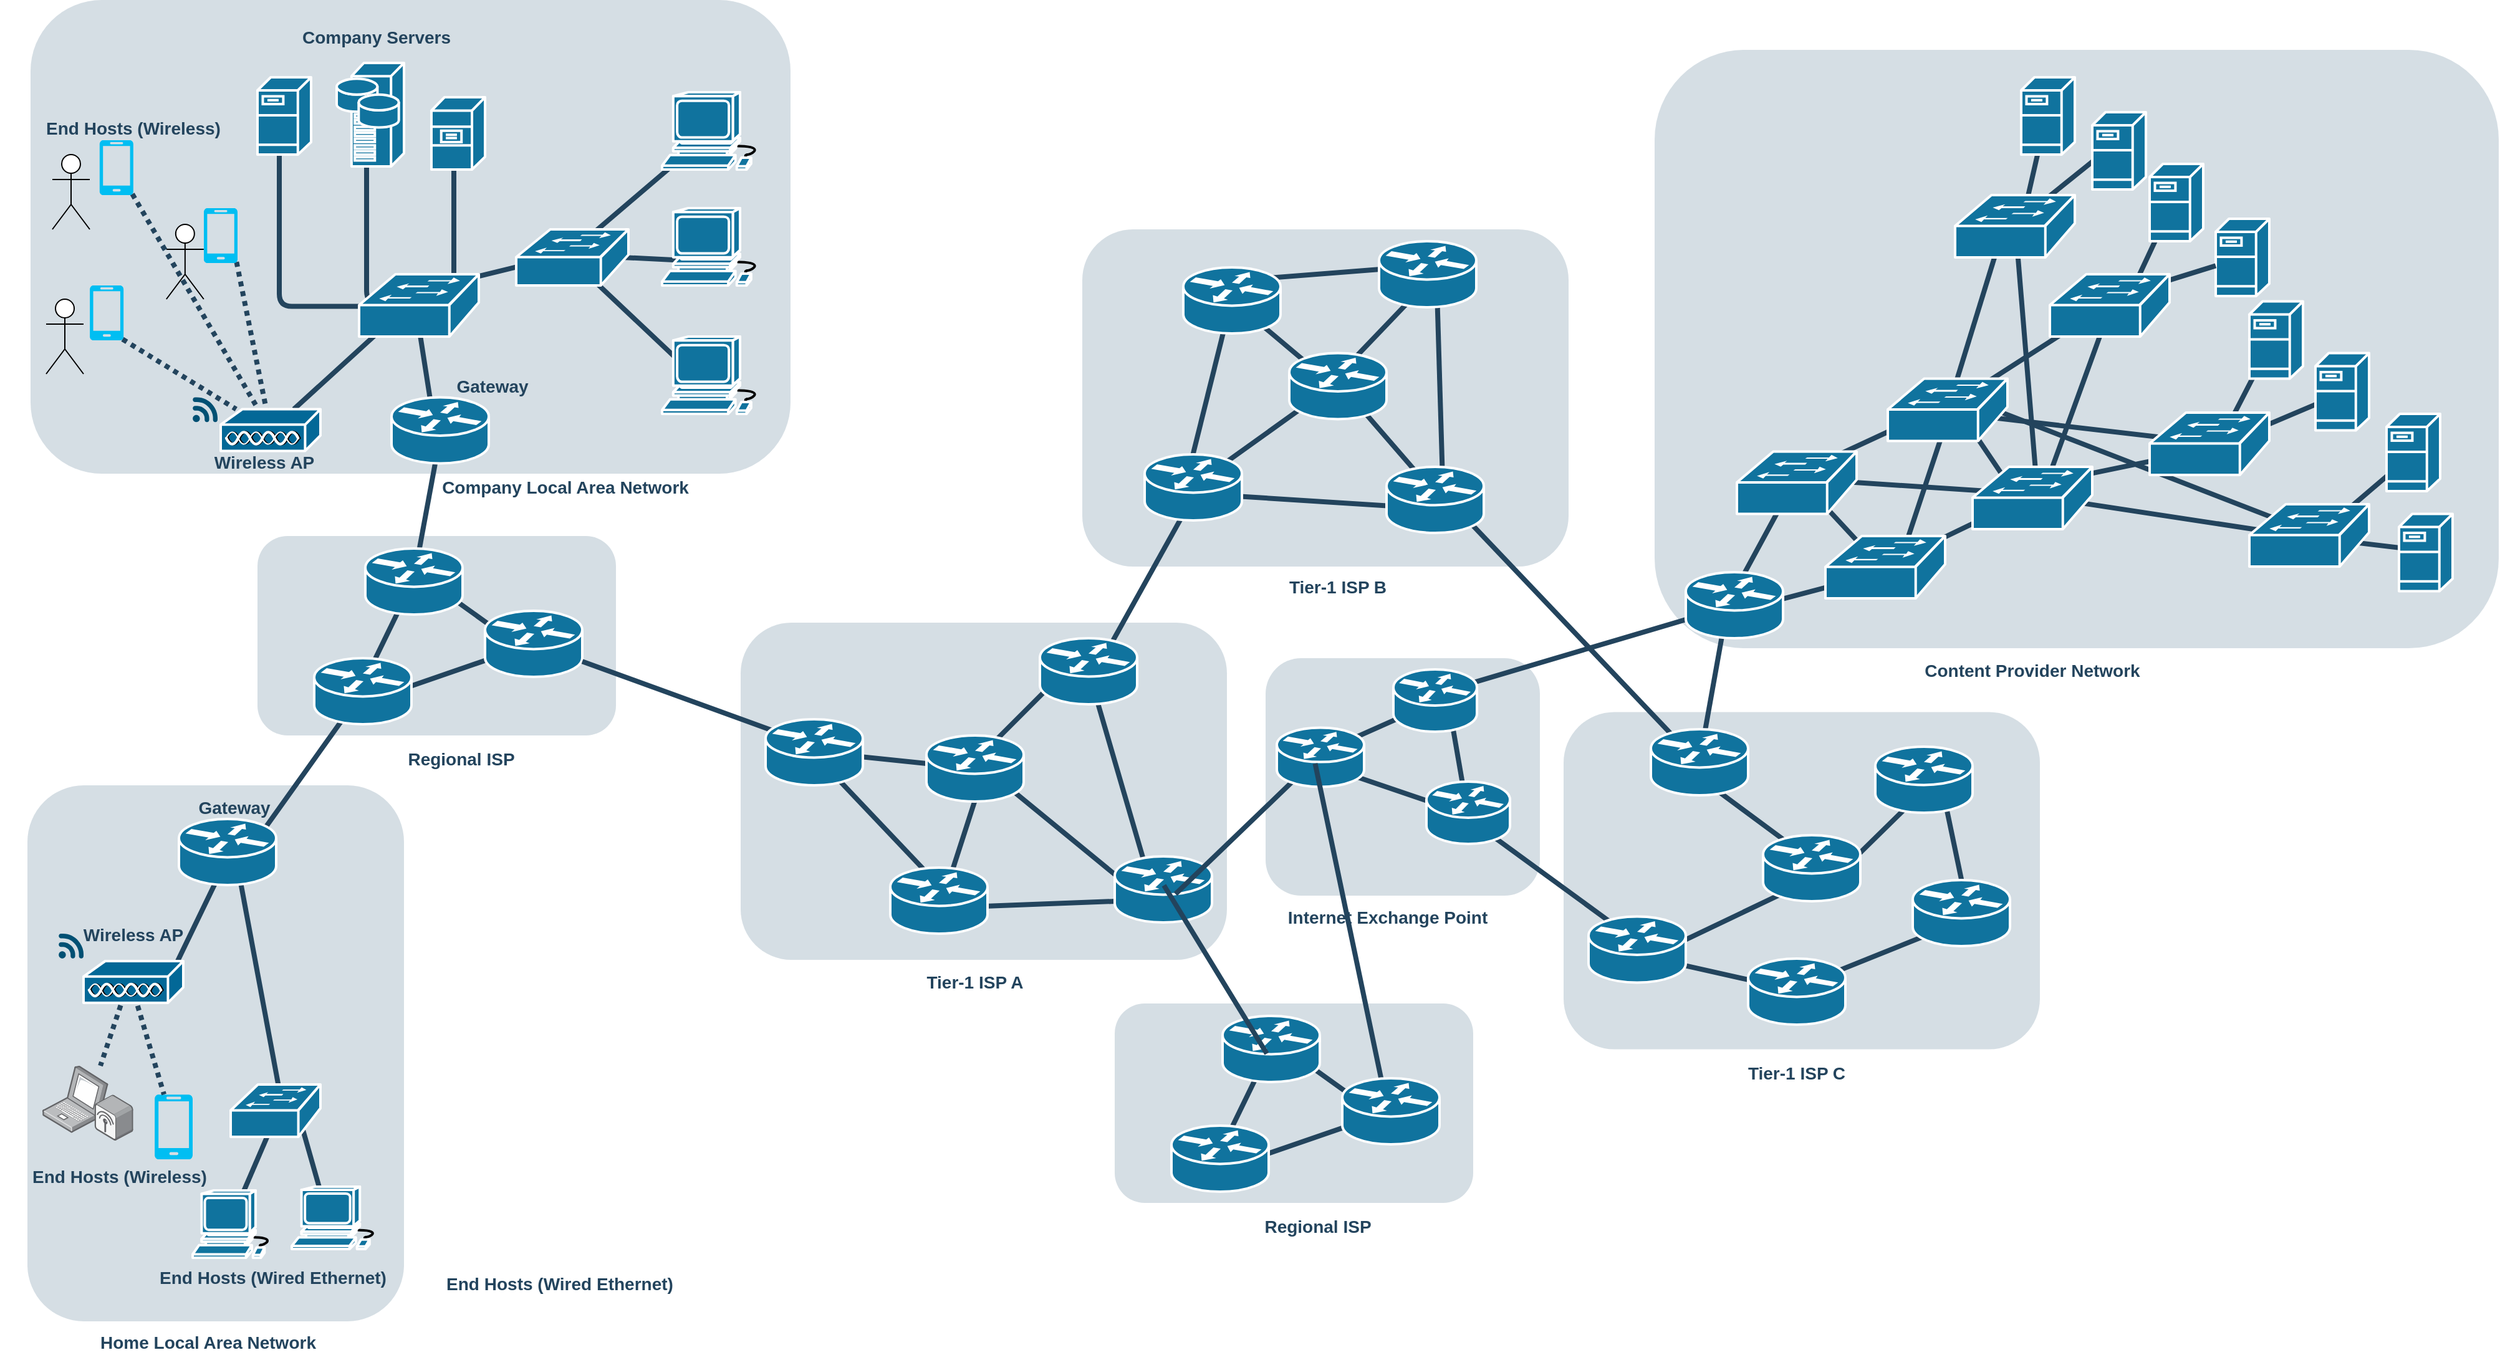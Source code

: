 <mxfile version="28.2.8">
  <diagram id="6a731a19-8d31-9384-78a2-239565b7b9f0" name="Page-1">
    <mxGraphModel dx="2593" dy="1362" grid="1" gridSize="10" guides="1" tooltips="1" connect="1" arrows="1" fold="1" page="1" pageScale="1" pageWidth="827" pageHeight="1169" background="none" math="0" shadow="0">
      <root>
        <mxCell id="0" />
        <mxCell id="1" parent="0" />
        <mxCell id="8mqi0Wb3uONjZXPuttcm-2292" value="" style="rounded=1;whiteSpace=wrap;html=1;strokeColor=none;fillColor=#BAC8D3;fontSize=24;fontColor=#23445D;align=center;opacity=60;" vertex="1" parent="1">
          <mxGeometry x="600" y="519.5" width="390" height="270.5" as="geometry" />
        </mxCell>
        <mxCell id="2086" value="" style="rounded=1;whiteSpace=wrap;html=1;strokeColor=none;fillColor=#BAC8D3;fontSize=24;fontColor=#23445D;align=center;opacity=60;" parent="1" vertex="1">
          <mxGeometry x="212.5" y="450" width="287.5" height="160" as="geometry" />
        </mxCell>
        <mxCell id="2093" value="" style="rounded=1;whiteSpace=wrap;html=1;strokeColor=none;fillColor=#BAC8D3;fontSize=24;fontColor=#23445D;align=center;opacity=60;" parent="1" vertex="1">
          <mxGeometry x="28" y="650" width="302" height="430" as="geometry" />
        </mxCell>
        <mxCell id="2095" value="" style="rounded=1;whiteSpace=wrap;html=1;strokeColor=none;fillColor=#BAC8D3;fontSize=24;fontColor=#23445D;align=center;opacity=60;" parent="1" vertex="1">
          <mxGeometry x="30.5" y="20" width="609.5" height="380" as="geometry" />
        </mxCell>
        <mxCell id="2158" value="" style="edgeStyle=elbowEdgeStyle;elbow=horizontal;endArrow=none;html=1;strokeColor=#23445D;endFill=0;strokeWidth=4;rounded=1;exitX=0.446;exitY=0.556;exitDx=0;exitDy=0;exitPerimeter=0;" parent="1" target="2099" edge="1" source="2107">
          <mxGeometry width="100" height="100" relative="1" as="geometry">
            <mxPoint x="337" y="210" as="sourcePoint" />
            <mxPoint x="337.333" y="156.944" as="targetPoint" />
            <Array as="points">
              <mxPoint x="370" y="180" />
            </Array>
          </mxGeometry>
        </mxCell>
        <mxCell id="2159" value="" style="edgeStyle=elbowEdgeStyle;elbow=horizontal;endArrow=none;html=1;strokeColor=#23445D;endFill=0;strokeWidth=4;rounded=1;exitX=0.404;exitY=0.468;exitDx=0;exitDy=0;exitPerimeter=0;" parent="1" target="2100" edge="1" source="2107">
          <mxGeometry width="100" height="100" relative="1" as="geometry">
            <mxPoint x="267" y="210" as="sourcePoint" />
            <mxPoint x="266.806" y="156.944" as="targetPoint" />
            <Array as="points">
              <mxPoint x="300" y="230" />
            </Array>
          </mxGeometry>
        </mxCell>
        <mxCell id="2160" value="" style="edgeStyle=elbowEdgeStyle;elbow=horizontal;endArrow=none;html=1;strokeColor=#23445D;endFill=0;strokeWidth=4;rounded=1;exitX=0.472;exitY=0.514;exitDx=0;exitDy=0;exitPerimeter=0;entryX=1;entryY=0.5;entryDx=0;entryDy=0;entryPerimeter=0;" parent="1" target="2097" edge="1" source="2107">
          <mxGeometry width="100" height="100" relative="1" as="geometry">
            <mxPoint x="199" y="210" as="sourcePoint" />
            <mxPoint x="198.806" y="156.944" as="targetPoint" />
            <Array as="points">
              <mxPoint x="230" y="190" />
            </Array>
          </mxGeometry>
        </mxCell>
        <mxCell id="2172" style="edgeStyle=none;rounded=1;html=1;strokeColor=#23445D;endArrow=none;endFill=0;strokeWidth=4;entryX=0.784;entryY=0.347;entryDx=0;entryDy=0;entryPerimeter=0;exitX=0.489;exitY=0.52;exitDx=0;exitDy=0;exitPerimeter=0;" parent="1" source="8mqi0Wb3uONjZXPuttcm-2284" target="8mqi0Wb3uONjZXPuttcm-2258" edge="1">
          <mxGeometry relative="1" as="geometry">
            <mxPoint x="320" y="580" as="sourcePoint" />
            <mxPoint x="235" y="554.953" as="targetPoint" />
          </mxGeometry>
        </mxCell>
        <mxCell id="2201" style="rounded=1;html=1;strokeColor=#23445D;endArrow=none;endFill=0;strokeWidth=4;exitX=0.474;exitY=0.486;exitDx=0;exitDy=0;exitPerimeter=0;entryX=0.651;entryY=0.505;entryDx=0;entryDy=0;entryPerimeter=0;" parent="1" source="2133" target="2135" edge="1">
          <mxGeometry relative="1" as="geometry" />
        </mxCell>
        <mxCell id="2226" value="&lt;font color=&quot;#23445d&quot;&gt;Company Local Area Network&lt;/font&gt;" style="rounded=1;whiteSpace=wrap;html=1;strokeColor=none;fillColor=none;fontSize=14;fontColor=#742B21;align=center;fontStyle=1" parent="1" vertex="1">
          <mxGeometry x="347" y="401" width="225" height="19" as="geometry" />
        </mxCell>
        <mxCell id="2233" value="Home Local Area Network" style="rounded=1;whiteSpace=wrap;html=1;strokeColor=none;fillColor=none;fontSize=14;fontColor=#23445D;align=center;fontStyle=1" parent="1" vertex="1">
          <mxGeometry x="75" y="1087" width="196" height="19" as="geometry" />
        </mxCell>
        <mxCell id="2257" style="edgeStyle=orthogonalEdgeStyle;curved=1;rounded=0;jumpStyle=none;html=1;exitX=0.75;exitY=0;entryX=0.75;entryY=0;shadow=0;labelBackgroundColor=#ffffff;startArrow=none;startFill=0;endArrow=none;endFill=0;endSize=10;jettySize=auto;orthogonalLoop=1;strokeColor=#23445D;strokeWidth=2;fillColor=#F08705;fontFamily=Helvetica;fontSize=25;fontColor=#23445D;align=left;" parent="1" edge="1">
          <mxGeometry relative="1" as="geometry">
            <mxPoint x="813.75" y="434" as="sourcePoint" />
            <mxPoint x="813.75" y="434" as="targetPoint" />
          </mxGeometry>
        </mxCell>
        <mxCell id="8mqi0Wb3uONjZXPuttcm-2264" style="rounded=1;html=1;entryX=1;entryY=0.67;entryPerimeter=0;strokeColor=#23445D;endArrow=none;endFill=0;strokeWidth=4;entryDx=0;entryDy=0;" edge="1" parent="1">
          <mxGeometry relative="1" as="geometry">
            <mxPoint x="189" y="707" as="sourcePoint" />
            <mxPoint x="143" y="802.21" as="targetPoint" />
          </mxGeometry>
        </mxCell>
        <mxCell id="8mqi0Wb3uONjZXPuttcm-2265" value="" style="points=[[0.005,0.09,0],[0.08,0,0],[0.76,0.25,0],[1,0.92,0],[0.91,0.995,0],[0.57,0.995,0],[0.045,0.955,0],[0.005,0.43,0]];verticalLabelPosition=bottom;sketch=0;html=1;verticalAlign=top;aspect=fixed;align=center;pointerEvents=1;shape=mxgraph.cisco19.3g_4g_indicator;fillColor=#005073;strokeColor=none;" vertex="1" parent="1">
          <mxGeometry x="53" y="769" width="20" height="20" as="geometry" />
        </mxCell>
        <mxCell id="8mqi0Wb3uONjZXPuttcm-2266" value="" style="image;points=[];aspect=fixed;html=1;align=center;shadow=0;dashed=0;image=img/lib/allied_telesis/wireless/Laptop_Wireless.svg;" vertex="1" parent="1">
          <mxGeometry x="40" y="875" width="72.92" height="60" as="geometry" />
        </mxCell>
        <mxCell id="8mqi0Wb3uONjZXPuttcm-2270" value="" style="verticalLabelPosition=bottom;html=1;verticalAlign=top;align=center;strokeColor=none;fillColor=#00BEF2;shape=mxgraph.azure.mobile;pointerEvents=1;" vertex="1" parent="1">
          <mxGeometry x="130" y="898" width="30.5" height="52" as="geometry" />
        </mxCell>
        <mxCell id="8mqi0Wb3uONjZXPuttcm-2271" style="rounded=1;html=1;entryX=0.548;entryY=0.163;entryPerimeter=0;strokeColor=#23445D;endArrow=none;endFill=0;strokeWidth=4;entryDx=0;entryDy=0;exitX=0.581;exitY=0.538;exitDx=0;exitDy=0;exitPerimeter=0;" edge="1" parent="1" source="8mqi0Wb3uONjZXPuttcm-2258" target="8mqi0Wb3uONjZXPuttcm-2268">
          <mxGeometry relative="1" as="geometry">
            <mxPoint x="263" y="804" as="sourcePoint" />
            <mxPoint x="217" y="899" as="targetPoint" />
          </mxGeometry>
        </mxCell>
        <mxCell id="8mqi0Wb3uONjZXPuttcm-2272" style="rounded=1;html=1;strokeColor=#23445D;endArrow=none;endFill=0;strokeWidth=4;exitX=0.548;exitY=0.432;exitDx=0;exitDy=0;exitPerimeter=0;entryX=0.369;entryY=0.71;entryDx=0;entryDy=0;entryPerimeter=0;" edge="1" parent="1" source="8mqi0Wb3uONjZXPuttcm-2268" target="8mqi0Wb3uONjZXPuttcm-2267">
          <mxGeometry relative="1" as="geometry">
            <mxPoint x="175.5" y="932" as="sourcePoint" />
            <mxPoint x="129.5" y="1027" as="targetPoint" />
          </mxGeometry>
        </mxCell>
        <mxCell id="8mqi0Wb3uONjZXPuttcm-2274" style="rounded=1;html=1;entryX=0.444;entryY=0.723;entryPerimeter=0;strokeColor=#23445D;endArrow=none;endFill=0;strokeWidth=4;entryDx=0;entryDy=0;exitX=0.729;exitY=0.411;exitDx=0;exitDy=0;exitPerimeter=0;" edge="1" parent="1" source="8mqi0Wb3uONjZXPuttcm-2268" target="8mqi0Wb3uONjZXPuttcm-2269">
          <mxGeometry relative="1" as="geometry">
            <mxPoint x="306" y="960" as="sourcePoint" />
            <mxPoint x="260" y="1055" as="targetPoint" />
          </mxGeometry>
        </mxCell>
        <mxCell id="8mqi0Wb3uONjZXPuttcm-2267" value="" style="shape=mxgraph.cisco.computers_and_peripherals.workstation;html=1;dashed=0;fillColor=#10739E;strokeColor=#ffffff;strokeWidth=2;verticalLabelPosition=bottom;verticalAlign=top;fontFamily=Helvetica;fontSize=36;fontColor=#FFB366" vertex="1" parent="1">
          <mxGeometry x="160.5" y="975" width="67" height="54" as="geometry" />
        </mxCell>
        <mxCell id="8mqi0Wb3uONjZXPuttcm-2269" value="" style="shape=mxgraph.cisco.computers_and_peripherals.workstation;html=1;dashed=0;fillColor=#10739E;strokeColor=#ffffff;strokeWidth=2;verticalLabelPosition=bottom;verticalAlign=top;fontFamily=Helvetica;fontSize=36;fontColor=#FFB366" vertex="1" parent="1">
          <mxGeometry x="240" y="972" width="72.5" height="50" as="geometry" />
        </mxCell>
        <mxCell id="8mqi0Wb3uONjZXPuttcm-2268" value="" style="shape=mxgraph.cisco.switches.workgroup_switch;html=1;dashed=0;fillColor=#10739E;strokeColor=#ffffff;strokeWidth=2;verticalLabelPosition=bottom;verticalAlign=top;fontFamily=Helvetica;fontSize=36;fontColor=#FFB366" vertex="1" parent="1">
          <mxGeometry x="191" y="890" width="72" height="42" as="geometry" />
        </mxCell>
        <mxCell id="8mqi0Wb3uONjZXPuttcm-2258" value="" style="shape=mxgraph.cisco.routers.router;html=1;dashed=0;fillColor=#10739E;strokeColor=#ffffff;strokeWidth=2;verticalLabelPosition=bottom;verticalAlign=top;fontFamily=Helvetica;fontSize=36;fontColor=#FFB366" vertex="1" parent="1">
          <mxGeometry x="149.5" y="677" width="78" height="53" as="geometry" />
        </mxCell>
        <mxCell id="8mqi0Wb3uONjZXPuttcm-2275" style="rounded=1;html=1;strokeColor=#23445D;endArrow=none;endFill=0;strokeWidth=4;exitX=0.483;exitY=0.695;exitDx=0;exitDy=0;exitPerimeter=0;curved=0;dashed=1;dashPattern=1 1;" edge="1" parent="1" target="8mqi0Wb3uONjZXPuttcm-2266">
          <mxGeometry relative="1" as="geometry">
            <mxPoint x="110.429" y="803.785" as="sourcePoint" />
            <mxPoint x="255" y="1041" as="targetPoint" />
          </mxGeometry>
        </mxCell>
        <mxCell id="8mqi0Wb3uONjZXPuttcm-2276" style="rounded=1;html=1;strokeColor=#23445D;endArrow=none;endFill=0;strokeWidth=4;exitX=0.469;exitY=0.695;exitDx=0;exitDy=0;exitPerimeter=0;curved=0;dashed=1;dashPattern=1 1;" edge="1" parent="1" target="8mqi0Wb3uONjZXPuttcm-2270">
          <mxGeometry relative="1" as="geometry">
            <mxPoint x="109.547" y="803.785" as="sourcePoint" />
            <mxPoint x="120" y="913" as="targetPoint" />
          </mxGeometry>
        </mxCell>
        <mxCell id="8mqi0Wb3uONjZXPuttcm-2277" value="Gateway" style="rounded=1;whiteSpace=wrap;html=1;strokeColor=none;fillColor=none;fontSize=14;fontColor=#23445D;align=center;fontStyle=1" vertex="1" parent="1">
          <mxGeometry x="135" y="658" width="118" height="19" as="geometry" />
        </mxCell>
        <mxCell id="8mqi0Wb3uONjZXPuttcm-2278" value="End Hosts (Wired Ethernet)" style="rounded=1;whiteSpace=wrap;html=1;strokeColor=none;fillColor=none;fontSize=14;fontColor=#23445D;align=center;fontStyle=1" vertex="1" parent="1">
          <mxGeometry x="130" y="1035" width="190" height="19" as="geometry" />
        </mxCell>
        <mxCell id="8mqi0Wb3uONjZXPuttcm-2279" value="Wireless AP" style="rounded=1;whiteSpace=wrap;html=1;strokeColor=none;fillColor=none;fontSize=14;fontColor=#23445D;align=center;fontStyle=1" vertex="1" parent="1">
          <mxGeometry x="18" y="760" width="190" height="19" as="geometry" />
        </mxCell>
        <mxCell id="8mqi0Wb3uONjZXPuttcm-2280" value="End Hosts (Wireless)" style="rounded=1;whiteSpace=wrap;html=1;strokeColor=none;fillColor=none;fontSize=14;fontColor=#23445D;align=center;fontStyle=1" vertex="1" parent="1">
          <mxGeometry x="6.5" y="954" width="190" height="19" as="geometry" />
        </mxCell>
        <mxCell id="8mqi0Wb3uONjZXPuttcm-2281" value="" style="shape=mxgraph.cisco.misc.access_point;html=1;pointerEvents=1;dashed=0;fillColor=#036897;strokeColor=#ffffff;strokeWidth=2;verticalLabelPosition=bottom;verticalAlign=top;align=center;outlineConnect=0;" vertex="1" parent="1">
          <mxGeometry x="73" y="791" width="80" height="34" as="geometry" />
        </mxCell>
        <mxCell id="8mqi0Wb3uONjZXPuttcm-2285" value="Regional ISP" style="rounded=1;whiteSpace=wrap;html=1;strokeColor=none;fillColor=none;fontSize=14;fontColor=#23445D;align=center;fontStyle=1" vertex="1" parent="1">
          <mxGeometry x="277.5" y="619" width="196" height="19" as="geometry" />
        </mxCell>
        <mxCell id="8mqi0Wb3uONjZXPuttcm-2289" style="edgeStyle=none;rounded=1;html=1;strokeColor=#23445D;endArrow=none;endFill=0;strokeWidth=4;entryX=0.484;entryY=0.443;entryDx=0;entryDy=0;entryPerimeter=0;exitX=0.503;exitY=0.453;exitDx=0;exitDy=0;exitPerimeter=0;" edge="1" parent="1" source="8mqi0Wb3uONjZXPuttcm-2287" target="8mqi0Wb3uONjZXPuttcm-2284">
          <mxGeometry relative="1" as="geometry">
            <mxPoint x="445" y="630" as="sourcePoint" />
            <mxPoint x="360" y="749" as="targetPoint" />
          </mxGeometry>
        </mxCell>
        <mxCell id="8mqi0Wb3uONjZXPuttcm-2290" style="edgeStyle=none;rounded=1;html=1;strokeColor=#23445D;endArrow=none;endFill=0;strokeWidth=4;entryX=0.474;entryY=0.665;entryDx=0;entryDy=0;entryPerimeter=0;exitX=0.744;exitY=0.594;exitDx=0;exitDy=0;exitPerimeter=0;" edge="1" parent="1" source="8mqi0Wb3uONjZXPuttcm-2287" target="8mqi0Wb3uONjZXPuttcm-2288">
          <mxGeometry relative="1" as="geometry">
            <mxPoint x="485" y="680" as="sourcePoint" />
            <mxPoint x="400" y="799" as="targetPoint" />
          </mxGeometry>
        </mxCell>
        <mxCell id="8mqi0Wb3uONjZXPuttcm-2291" style="edgeStyle=none;rounded=1;html=1;strokeColor=#23445D;endArrow=none;endFill=0;strokeWidth=4;entryX=0.628;entryY=0.608;entryDx=0;entryDy=0;entryPerimeter=0;exitX=0.683;exitY=0.406;exitDx=0;exitDy=0;exitPerimeter=0;" edge="1" parent="1" source="8mqi0Wb3uONjZXPuttcm-2288" target="8mqi0Wb3uONjZXPuttcm-2284">
          <mxGeometry relative="1" as="geometry">
            <mxPoint x="535" y="710" as="sourcePoint" />
            <mxPoint x="450" y="829" as="targetPoint" />
          </mxGeometry>
        </mxCell>
        <mxCell id="8mqi0Wb3uONjZXPuttcm-2284" value="" style="shape=mxgraph.cisco.routers.router;html=1;dashed=0;fillColor=#10739E;strokeColor=#ffffff;strokeWidth=2;verticalLabelPosition=bottom;verticalAlign=top;fontFamily=Helvetica;fontSize=36;fontColor=#FFB366" vertex="1" parent="1">
          <mxGeometry x="258" y="548" width="78" height="53" as="geometry" />
        </mxCell>
        <mxCell id="8mqi0Wb3uONjZXPuttcm-2288" value="" style="shape=mxgraph.cisco.routers.router;html=1;dashed=0;fillColor=#10739E;strokeColor=#ffffff;strokeWidth=2;verticalLabelPosition=bottom;verticalAlign=top;fontFamily=Helvetica;fontSize=36;fontColor=#FFB366" vertex="1" parent="1">
          <mxGeometry x="395" y="510" width="78" height="53" as="geometry" />
        </mxCell>
        <mxCell id="8mqi0Wb3uONjZXPuttcm-2293" value="" style="rounded=1;whiteSpace=wrap;html=1;strokeColor=none;fillColor=#BAC8D3;fontSize=24;fontColor=#23445D;align=center;opacity=60;" vertex="1" parent="1">
          <mxGeometry x="1260" y="591.25" width="382" height="270.5" as="geometry" />
        </mxCell>
        <mxCell id="8mqi0Wb3uONjZXPuttcm-2294" value="" style="rounded=1;whiteSpace=wrap;html=1;strokeColor=none;fillColor=#BAC8D3;fontSize=24;fontColor=#23445D;align=center;opacity=60;" vertex="1" parent="1">
          <mxGeometry x="874" y="204" width="390" height="270.5" as="geometry" />
        </mxCell>
        <mxCell id="8mqi0Wb3uONjZXPuttcm-2302" value="" style="rounded=1;whiteSpace=wrap;html=1;strokeColor=none;fillColor=#BAC8D3;fontSize=24;fontColor=#23445D;align=center;opacity=60;" vertex="1" parent="1">
          <mxGeometry x="1021" y="548" width="220" height="190.5" as="geometry" />
        </mxCell>
        <mxCell id="8mqi0Wb3uONjZXPuttcm-2305" style="rounded=1;html=1;strokeColor=#23445D;endArrow=none;endFill=0;strokeWidth=4;exitX=0.603;exitY=0.509;exitDx=0;exitDy=0;exitPerimeter=0;" edge="1" parent="1" source="2133" target="8mqi0Wb3uONjZXPuttcm-2297">
          <mxGeometry relative="1" as="geometry">
            <mxPoint x="710" y="690" as="sourcePoint" />
            <mxPoint x="766" y="756" as="targetPoint" />
          </mxGeometry>
        </mxCell>
        <mxCell id="8mqi0Wb3uONjZXPuttcm-2306" style="rounded=1;html=1;strokeColor=#23445D;endArrow=none;endFill=0;strokeWidth=4;exitX=0.615;exitY=0.453;exitDx=0;exitDy=0;exitPerimeter=0;entryX=0.506;entryY=0.646;entryDx=0;entryDy=0;entryPerimeter=0;" edge="1" parent="1" source="8mqi0Wb3uONjZXPuttcm-2297" target="2135">
          <mxGeometry relative="1" as="geometry">
            <mxPoint x="830" y="700" as="sourcePoint" />
            <mxPoint x="886" y="766" as="targetPoint" />
          </mxGeometry>
        </mxCell>
        <mxCell id="8mqi0Wb3uONjZXPuttcm-2307" style="rounded=1;html=1;strokeColor=#23445D;endArrow=none;endFill=0;strokeWidth=4;exitX=0.647;exitY=0.547;exitDx=0;exitDy=0;exitPerimeter=0;entryX=0.314;entryY=0.651;entryDx=0;entryDy=0;entryPerimeter=0;" edge="1" parent="1" source="8mqi0Wb3uONjZXPuttcm-2297" target="8mqi0Wb3uONjZXPuttcm-2298">
          <mxGeometry relative="1" as="geometry">
            <mxPoint x="820" y="760" as="sourcePoint" />
            <mxPoint x="876" y="826" as="targetPoint" />
          </mxGeometry>
        </mxCell>
        <mxCell id="8mqi0Wb3uONjZXPuttcm-2308" style="rounded=1;html=1;strokeColor=#23445D;endArrow=none;endFill=0;strokeWidth=4;exitX=0.715;exitY=0.599;exitDx=0;exitDy=0;exitPerimeter=0;entryX=0.506;entryY=0.651;entryDx=0;entryDy=0;entryPerimeter=0;" edge="1" parent="1" source="2135" target="8mqi0Wb3uONjZXPuttcm-2298">
          <mxGeometry relative="1" as="geometry">
            <mxPoint x="830" y="770" as="sourcePoint" />
            <mxPoint x="886" y="836" as="targetPoint" />
          </mxGeometry>
        </mxCell>
        <mxCell id="8mqi0Wb3uONjZXPuttcm-2309" style="rounded=1;html=1;strokeColor=#23445D;endArrow=none;endFill=0;strokeWidth=4;entryX=0.41;entryY=0.627;entryDx=0;entryDy=0;entryPerimeter=0;" edge="1" parent="1" source="8mqi0Wb3uONjZXPuttcm-2299" target="8mqi0Wb3uONjZXPuttcm-2298">
          <mxGeometry relative="1" as="geometry">
            <mxPoint x="930" y="750" as="sourcePoint" />
            <mxPoint x="986" y="816" as="targetPoint" />
          </mxGeometry>
        </mxCell>
        <mxCell id="2135" value="" style="shape=mxgraph.cisco.routers.router;html=1;dashed=0;fillColor=#10739E;strokeColor=#ffffff;strokeWidth=2;verticalLabelPosition=bottom;verticalAlign=top;fontFamily=Helvetica;fontSize=36;fontColor=#FFB366" parent="1" vertex="1">
          <mxGeometry x="720" y="716" width="78" height="53" as="geometry" />
        </mxCell>
        <mxCell id="8mqi0Wb3uONjZXPuttcm-2298" value="" style="shape=mxgraph.cisco.routers.router;html=1;dashed=0;fillColor=#10739E;strokeColor=#ffffff;strokeWidth=2;verticalLabelPosition=bottom;verticalAlign=top;fontFamily=Helvetica;fontSize=36;fontColor=#FFB366" vertex="1" parent="1">
          <mxGeometry x="900" y="707" width="78" height="53" as="geometry" />
        </mxCell>
        <mxCell id="8mqi0Wb3uONjZXPuttcm-2312" style="rounded=1;html=1;strokeColor=#23445D;endArrow=none;endFill=0;strokeWidth=4;entryX=0.41;entryY=0.274;entryDx=0;entryDy=0;entryPerimeter=0;exitX=0.455;exitY=0.453;exitDx=0;exitDy=0;exitPerimeter=0;" edge="1" parent="1" source="8mqi0Wb3uONjZXPuttcm-2297" target="8mqi0Wb3uONjZXPuttcm-2299">
          <mxGeometry relative="1" as="geometry">
            <mxPoint x="900" y="670" as="sourcePoint" />
            <mxPoint x="945" y="825" as="targetPoint" />
          </mxGeometry>
        </mxCell>
        <mxCell id="8mqi0Wb3uONjZXPuttcm-2297" value="" style="shape=mxgraph.cisco.routers.router;html=1;dashed=0;fillColor=#10739E;strokeColor=#ffffff;strokeWidth=2;verticalLabelPosition=bottom;verticalAlign=top;fontFamily=Helvetica;fontSize=36;fontColor=#FFB366" vertex="1" parent="1">
          <mxGeometry x="749" y="610" width="78" height="53" as="geometry" />
        </mxCell>
        <mxCell id="8mqi0Wb3uONjZXPuttcm-2324" value="Tier-1 ISP A" style="rounded=1;whiteSpace=wrap;html=1;strokeColor=none;fillColor=none;fontSize=14;fontColor=#23445D;align=center;fontStyle=1" vertex="1" parent="1">
          <mxGeometry x="690" y="798.5" width="196" height="19" as="geometry" />
        </mxCell>
        <mxCell id="8mqi0Wb3uONjZXPuttcm-2326" value="Tier-1 ISP B" style="rounded=1;whiteSpace=wrap;html=1;strokeColor=none;fillColor=none;fontSize=14;fontColor=#23445D;align=center;fontStyle=1" vertex="1" parent="1">
          <mxGeometry x="981" y="481" width="196" height="19" as="geometry" />
        </mxCell>
        <mxCell id="8mqi0Wb3uONjZXPuttcm-2327" value="Tier-1 ISP C" style="rounded=1;whiteSpace=wrap;html=1;strokeColor=none;fillColor=none;fontSize=14;fontColor=#23445D;align=center;fontStyle=1" vertex="1" parent="1">
          <mxGeometry x="1349" y="871" width="196" height="19" as="geometry" />
        </mxCell>
        <mxCell id="8mqi0Wb3uONjZXPuttcm-2328" style="rounded=1;html=1;strokeColor=#23445D;endArrow=none;endFill=0;strokeWidth=4;entryX=0.52;entryY=0.584;entryDx=0;entryDy=0;entryPerimeter=0;exitX=0.554;exitY=0.556;exitDx=0;exitDy=0;exitPerimeter=0;" edge="1" parent="1" source="8mqi0Wb3uONjZXPuttcm-2299" target="8mqi0Wb3uONjZXPuttcm-2313">
          <mxGeometry relative="1" as="geometry">
            <mxPoint x="930" y="630" as="sourcePoint" />
            <mxPoint x="975" y="785" as="targetPoint" />
          </mxGeometry>
        </mxCell>
        <mxCell id="8mqi0Wb3uONjZXPuttcm-2329" style="rounded=1;html=1;strokeColor=#23445D;endArrow=none;endFill=0;strokeWidth=4;entryX=0.491;entryY=0.449;entryDx=0;entryDy=0;entryPerimeter=0;exitX=0.453;exitY=0.524;exitDx=0;exitDy=0;exitPerimeter=0;" edge="1" parent="1" source="8mqi0Wb3uONjZXPuttcm-2313" target="8mqi0Wb3uONjZXPuttcm-2315">
          <mxGeometry relative="1" as="geometry">
            <mxPoint x="1054" y="414.5" as="sourcePoint" />
            <mxPoint x="1099" y="569.5" as="targetPoint" />
          </mxGeometry>
        </mxCell>
        <mxCell id="8mqi0Wb3uONjZXPuttcm-2330" style="rounded=1;html=1;strokeColor=#23445D;endArrow=none;endFill=0;strokeWidth=4;entryX=0.412;entryY=0.504;entryDx=0;entryDy=0;entryPerimeter=0;exitX=0.474;exitY=0.614;exitDx=0;exitDy=0;exitPerimeter=0;" edge="1" parent="1" source="8mqi0Wb3uONjZXPuttcm-2314" target="8mqi0Wb3uONjZXPuttcm-2313">
          <mxGeometry relative="1" as="geometry">
            <mxPoint x="1104" y="354.5" as="sourcePoint" />
            <mxPoint x="1149" y="509.5" as="targetPoint" />
          </mxGeometry>
        </mxCell>
        <mxCell id="8mqi0Wb3uONjZXPuttcm-2331" style="rounded=1;html=1;strokeColor=#23445D;endArrow=none;endFill=0;strokeWidth=4;entryX=0.503;entryY=0.415;entryDx=0;entryDy=0;entryPerimeter=0;exitX=0.545;exitY=0.508;exitDx=0;exitDy=0;exitPerimeter=0;" edge="1" parent="1" source="8mqi0Wb3uONjZXPuttcm-2315" target="8mqi0Wb3uONjZXPuttcm-2317">
          <mxGeometry relative="1" as="geometry">
            <mxPoint x="1094" y="444.5" as="sourcePoint" />
            <mxPoint x="1139" y="599.5" as="targetPoint" />
          </mxGeometry>
        </mxCell>
        <mxCell id="8mqi0Wb3uONjZXPuttcm-2333" style="rounded=1;html=1;strokeColor=#23445D;endArrow=none;endFill=0;strokeWidth=4;entryX=0.489;entryY=0.634;entryDx=0;entryDy=0;entryPerimeter=0;exitX=0.628;exitY=0.604;exitDx=0;exitDy=0;exitPerimeter=0;" edge="1" parent="1" source="8mqi0Wb3uONjZXPuttcm-2313" target="8mqi0Wb3uONjZXPuttcm-2317">
          <mxGeometry relative="1" as="geometry">
            <mxPoint x="1174" y="374.5" as="sourcePoint" />
            <mxPoint x="1219" y="529.5" as="targetPoint" />
          </mxGeometry>
        </mxCell>
        <mxCell id="8mqi0Wb3uONjZXPuttcm-2334" style="rounded=1;html=1;strokeColor=#23445D;endArrow=none;endFill=0;strokeWidth=4;entryX=0.593;entryY=0.613;entryDx=0;entryDy=0;entryPerimeter=0;exitX=0.584;exitY=0.554;exitDx=0;exitDy=0;exitPerimeter=0;" edge="1" parent="1" source="8mqi0Wb3uONjZXPuttcm-2317" target="8mqi0Wb3uONjZXPuttcm-2316">
          <mxGeometry relative="1" as="geometry">
            <mxPoint x="1194" y="364.5" as="sourcePoint" />
            <mxPoint x="1239" y="519.5" as="targetPoint" />
          </mxGeometry>
        </mxCell>
        <mxCell id="8mqi0Wb3uONjZXPuttcm-2335" style="rounded=1;html=1;strokeColor=#23445D;endArrow=none;endFill=0;strokeWidth=4;entryX=0.445;entryY=0.374;entryDx=0;entryDy=0;entryPerimeter=0;" edge="1" parent="1" target="8mqi0Wb3uONjZXPuttcm-2316">
          <mxGeometry relative="1" as="geometry">
            <mxPoint x="1004" y="244.5" as="sourcePoint" />
            <mxPoint x="1049" y="399.5" as="targetPoint" />
          </mxGeometry>
        </mxCell>
        <mxCell id="8mqi0Wb3uONjZXPuttcm-2336" style="rounded=1;html=1;strokeColor=#23445D;endArrow=none;endFill=0;strokeWidth=4;entryX=0.437;entryY=0.468;entryDx=0;entryDy=0;entryPerimeter=0;exitX=0.582;exitY=0.594;exitDx=0;exitDy=0;exitPerimeter=0;" edge="1" parent="1" source="8mqi0Wb3uONjZXPuttcm-2314" target="8mqi0Wb3uONjZXPuttcm-2315">
          <mxGeometry relative="1" as="geometry">
            <mxPoint x="1114" y="404.5" as="sourcePoint" />
            <mxPoint x="1159" y="559.5" as="targetPoint" />
          </mxGeometry>
        </mxCell>
        <mxCell id="8mqi0Wb3uONjZXPuttcm-2337" style="rounded=1;html=1;strokeColor=#23445D;endArrow=none;endFill=0;strokeWidth=4;entryX=0.553;entryY=0.533;entryDx=0;entryDy=0;entryPerimeter=0;exitX=0.572;exitY=0.23;exitDx=0;exitDy=0;exitPerimeter=0;" edge="1" parent="1" source="8mqi0Wb3uONjZXPuttcm-2315" target="8mqi0Wb3uONjZXPuttcm-2316">
          <mxGeometry relative="1" as="geometry">
            <mxPoint x="1104" y="294.5" as="sourcePoint" />
            <mxPoint x="1149" y="449.5" as="targetPoint" />
          </mxGeometry>
        </mxCell>
        <mxCell id="8mqi0Wb3uONjZXPuttcm-2316" value="" style="shape=mxgraph.cisco.routers.router;html=1;dashed=0;fillColor=#10739E;strokeColor=#ffffff;strokeWidth=2;verticalLabelPosition=bottom;verticalAlign=top;fontFamily=Helvetica;fontSize=36;fontColor=#FFB366" vertex="1" parent="1">
          <mxGeometry x="1112" y="213.5" width="78" height="53" as="geometry" />
        </mxCell>
        <mxCell id="8mqi0Wb3uONjZXPuttcm-2315" value="" style="shape=mxgraph.cisco.routers.router;html=1;dashed=0;fillColor=#10739E;strokeColor=#ffffff;strokeWidth=2;verticalLabelPosition=bottom;verticalAlign=top;fontFamily=Helvetica;fontSize=36;fontColor=#FFB366" vertex="1" parent="1">
          <mxGeometry x="1040" y="303.25" width="78" height="53" as="geometry" />
        </mxCell>
        <mxCell id="8mqi0Wb3uONjZXPuttcm-2314" value="" style="shape=mxgraph.cisco.routers.router;html=1;dashed=0;fillColor=#10739E;strokeColor=#ffffff;strokeWidth=2;verticalLabelPosition=bottom;verticalAlign=top;fontFamily=Helvetica;fontSize=36;fontColor=#FFB366" vertex="1" parent="1">
          <mxGeometry x="955" y="234.5" width="78" height="53" as="geometry" />
        </mxCell>
        <mxCell id="8mqi0Wb3uONjZXPuttcm-2313" value="" style="shape=mxgraph.cisco.routers.router;html=1;dashed=0;fillColor=#10739E;strokeColor=#ffffff;strokeWidth=2;verticalLabelPosition=bottom;verticalAlign=top;fontFamily=Helvetica;fontSize=36;fontColor=#FFB366" vertex="1" parent="1">
          <mxGeometry x="924" y="384.5" width="78" height="53" as="geometry" />
        </mxCell>
        <mxCell id="8mqi0Wb3uONjZXPuttcm-2299" value="" style="shape=mxgraph.cisco.routers.router;html=1;dashed=0;fillColor=#10739E;strokeColor=#ffffff;strokeWidth=2;verticalLabelPosition=bottom;verticalAlign=top;fontFamily=Helvetica;fontSize=36;fontColor=#FFB366" vertex="1" parent="1">
          <mxGeometry x="840" y="532" width="78" height="53" as="geometry" />
        </mxCell>
        <mxCell id="8mqi0Wb3uONjZXPuttcm-2345" style="edgeStyle=none;rounded=1;html=1;strokeColor=#23445D;endArrow=none;endFill=0;strokeWidth=4;entryX=0.49;entryY=0.432;entryDx=0;entryDy=0;entryPerimeter=0;exitX=0.561;exitY=0.239;exitDx=0;exitDy=0;exitPerimeter=0;" edge="1" parent="1" source="2107" target="8mqi0Wb3uONjZXPuttcm-2339">
          <mxGeometry relative="1" as="geometry">
            <mxPoint x="601" y="410" as="sourcePoint" />
            <mxPoint x="460" y="458" as="targetPoint" />
          </mxGeometry>
        </mxCell>
        <mxCell id="8mqi0Wb3uONjZXPuttcm-2346" style="edgeStyle=none;rounded=1;html=1;strokeColor=#23445D;endArrow=none;endFill=0;strokeWidth=4;entryX=0.532;entryY=0.33;entryDx=0;entryDy=0;entryPerimeter=0;exitX=0.434;exitY=0.567;exitDx=0;exitDy=0;exitPerimeter=0;" edge="1" parent="1" source="2096" target="8mqi0Wb3uONjZXPuttcm-2339">
          <mxGeometry relative="1" as="geometry">
            <mxPoint x="651" y="170" as="sourcePoint" />
            <mxPoint x="510" y="218" as="targetPoint" />
          </mxGeometry>
        </mxCell>
        <mxCell id="8mqi0Wb3uONjZXPuttcm-2347" style="edgeStyle=none;rounded=1;html=1;strokeColor=#23445D;endArrow=none;endFill=0;strokeWidth=4;entryX=0.386;entryY=0.444;entryDx=0;entryDy=0;entryPerimeter=0;exitX=0.53;exitY=0.698;exitDx=0;exitDy=0;exitPerimeter=0;" edge="1" parent="1" source="8mqi0Wb3uONjZXPuttcm-2340" target="8mqi0Wb3uONjZXPuttcm-2339">
          <mxGeometry relative="1" as="geometry">
            <mxPoint x="671" y="240" as="sourcePoint" />
            <mxPoint x="530" y="288" as="targetPoint" />
          </mxGeometry>
        </mxCell>
        <mxCell id="8mqi0Wb3uONjZXPuttcm-2348" style="edgeStyle=none;rounded=1;html=1;strokeColor=#23445D;endArrow=none;endFill=0;strokeWidth=4;entryX=0.443;entryY=0.444;entryDx=0;entryDy=0;entryPerimeter=0;exitX=0.399;exitY=0.613;exitDx=0;exitDy=0;exitPerimeter=0;" edge="1" parent="1" source="8mqi0Wb3uONjZXPuttcm-2341" target="8mqi0Wb3uONjZXPuttcm-2339">
          <mxGeometry relative="1" as="geometry">
            <mxPoint x="641" y="340" as="sourcePoint" />
            <mxPoint x="500" y="388" as="targetPoint" />
          </mxGeometry>
        </mxCell>
        <mxCell id="8mqi0Wb3uONjZXPuttcm-2349" style="edgeStyle=none;rounded=1;html=1;strokeColor=#23445D;endArrow=none;endFill=0;strokeWidth=4;entryX=0.466;entryY=0.434;entryDx=0;entryDy=0;entryPerimeter=0;exitX=0.452;exitY=0.541;exitDx=0;exitDy=0;exitPerimeter=0;" edge="1" parent="1" source="8mqi0Wb3uONjZXPuttcm-2338" target="2107">
          <mxGeometry relative="1" as="geometry">
            <mxPoint x="511" y="320" as="sourcePoint" />
            <mxPoint x="370" y="368" as="targetPoint" />
          </mxGeometry>
        </mxCell>
        <mxCell id="8mqi0Wb3uONjZXPuttcm-2350" style="edgeStyle=none;rounded=1;html=1;strokeColor=#23445D;endArrow=none;endFill=0;strokeWidth=4;entryX=0.504;entryY=0.563;entryDx=0;entryDy=0;entryPerimeter=0;exitX=0.509;exitY=0.377;exitDx=0;exitDy=0;exitPerimeter=0;" edge="1" parent="1" source="8mqi0Wb3uONjZXPuttcm-2287" target="8mqi0Wb3uONjZXPuttcm-2338">
          <mxGeometry relative="1" as="geometry">
            <mxPoint x="491" y="370" as="sourcePoint" />
            <mxPoint x="350" y="418" as="targetPoint" />
          </mxGeometry>
        </mxCell>
        <mxCell id="2097" value="" style="shape=mxgraph.cisco.servers.fileserver;html=1;dashed=0;fillColor=#10739E;strokeColor=#ffffff;strokeWidth=2;verticalLabelPosition=bottom;verticalAlign=top;fontFamily=Helvetica;fontSize=36;fontColor=#FFB366" parent="1" vertex="1">
          <mxGeometry x="212.5" y="82" width="43" height="62" as="geometry" />
        </mxCell>
        <mxCell id="2100" value="" style="shape=mxgraph.cisco.servers.storage_server;html=1;dashed=0;fillColor=#10739E;strokeColor=#ffffff;strokeWidth=2;verticalLabelPosition=bottom;verticalAlign=top;fontFamily=Helvetica;fontSize=36;fontColor=#FFB366" parent="1" vertex="1">
          <mxGeometry x="276" y="70.5" width="54" height="83" as="geometry" />
        </mxCell>
        <mxCell id="2099" value="" style="shape=mxgraph.cisco.servers.file_server;html=1;dashed=0;fillColor=#10739E;strokeColor=#ffffff;strokeWidth=2;verticalLabelPosition=bottom;verticalAlign=top;fontFamily=Helvetica;fontSize=36;fontColor=#FFB366" parent="1" vertex="1">
          <mxGeometry x="352" y="98" width="43" height="58" as="geometry" />
        </mxCell>
        <mxCell id="2096" value="" style="shape=mxgraph.cisco.computers_and_peripherals.workstation;html=1;dashed=0;fillColor=#10739E;strokeColor=#ffffff;strokeWidth=2;verticalLabelPosition=bottom;verticalAlign=top;fontFamily=Helvetica;fontSize=36;fontColor=#FFB366" parent="1" vertex="1">
          <mxGeometry x="537" y="94" width="83" height="62" as="geometry" />
        </mxCell>
        <mxCell id="8mqi0Wb3uONjZXPuttcm-2340" value="" style="shape=mxgraph.cisco.computers_and_peripherals.workstation;html=1;dashed=0;fillColor=#10739E;strokeColor=#ffffff;strokeWidth=2;verticalLabelPosition=bottom;verticalAlign=top;fontFamily=Helvetica;fontSize=36;fontColor=#FFB366" vertex="1" parent="1">
          <mxGeometry x="537" y="187" width="83" height="62" as="geometry" />
        </mxCell>
        <mxCell id="8mqi0Wb3uONjZXPuttcm-2341" value="" style="shape=mxgraph.cisco.computers_and_peripherals.workstation;html=1;dashed=0;fillColor=#10739E;strokeColor=#ffffff;strokeWidth=2;verticalLabelPosition=bottom;verticalAlign=top;fontFamily=Helvetica;fontSize=36;fontColor=#FFB366" vertex="1" parent="1">
          <mxGeometry x="537" y="290" width="83" height="62" as="geometry" />
        </mxCell>
        <mxCell id="8mqi0Wb3uONjZXPuttcm-2339" value="" style="shape=mxgraph.cisco.switches.workgroup_switch;html=1;dashed=0;fillColor=#10739E;strokeColor=#ffffff;strokeWidth=2;verticalLabelPosition=bottom;verticalAlign=top;fontFamily=Helvetica;fontSize=36;fontColor=#FFB366" vertex="1" parent="1">
          <mxGeometry x="420" y="204" width="90" height="45" as="geometry" />
        </mxCell>
        <mxCell id="8mqi0Wb3uONjZXPuttcm-2338" value="" style="shape=mxgraph.cisco.routers.router;html=1;dashed=0;fillColor=#10739E;strokeColor=#ffffff;strokeWidth=2;verticalLabelPosition=bottom;verticalAlign=top;fontFamily=Helvetica;fontSize=36;fontColor=#FFB366" vertex="1" parent="1">
          <mxGeometry x="320" y="338.75" width="78" height="53" as="geometry" />
        </mxCell>
        <mxCell id="8mqi0Wb3uONjZXPuttcm-2287" value="" style="shape=mxgraph.cisco.routers.router;html=1;dashed=0;fillColor=#10739E;strokeColor=#ffffff;strokeWidth=2;verticalLabelPosition=bottom;verticalAlign=top;fontFamily=Helvetica;fontSize=36;fontColor=#FFB366" vertex="1" parent="1">
          <mxGeometry x="299" y="460" width="78" height="53" as="geometry" />
        </mxCell>
        <mxCell id="8mqi0Wb3uONjZXPuttcm-2351" value="" style="shape=umlActor;verticalLabelPosition=bottom;verticalAlign=top;html=1;outlineConnect=0;" vertex="1" parent="1">
          <mxGeometry x="43" y="260" width="30" height="60" as="geometry" />
        </mxCell>
        <mxCell id="8mqi0Wb3uONjZXPuttcm-2355" style="edgeStyle=none;rounded=1;html=1;strokeColor=#23445D;endArrow=none;endFill=0;strokeWidth=4;exitX=0.39;exitY=0.529;exitDx=0;exitDy=0;exitPerimeter=0;" edge="1" parent="1" source="2107" target="8mqi0Wb3uONjZXPuttcm-2352">
          <mxGeometry relative="1" as="geometry">
            <mxPoint x="306" y="505" as="sourcePoint" />
            <mxPoint x="290" y="400" as="targetPoint" />
          </mxGeometry>
        </mxCell>
        <mxCell id="8mqi0Wb3uONjZXPuttcm-2356" value="" style="points=[[0.005,0.09,0],[0.08,0,0],[0.76,0.25,0],[1,0.92,0],[0.91,0.995,0],[0.57,0.995,0],[0.045,0.955,0],[0.005,0.43,0]];verticalLabelPosition=bottom;sketch=0;html=1;verticalAlign=top;aspect=fixed;align=center;pointerEvents=1;shape=mxgraph.cisco19.3g_4g_indicator;fillColor=#005073;strokeColor=none;" vertex="1" parent="1">
          <mxGeometry x="160.5" y="338.75" width="20" height="20" as="geometry" />
        </mxCell>
        <mxCell id="8mqi0Wb3uONjZXPuttcm-2358" value="" style="shape=umlActor;verticalLabelPosition=bottom;verticalAlign=top;html=1;outlineConnect=0;" vertex="1" parent="1">
          <mxGeometry x="48" y="144" width="30" height="60" as="geometry" />
        </mxCell>
        <mxCell id="8mqi0Wb3uONjZXPuttcm-2363" value="" style="shape=umlActor;verticalLabelPosition=bottom;verticalAlign=top;html=1;outlineConnect=0;" vertex="1" parent="1">
          <mxGeometry x="139.42" y="200" width="30" height="60" as="geometry" />
        </mxCell>
        <mxCell id="8mqi0Wb3uONjZXPuttcm-2368" style="rounded=1;html=1;strokeColor=#23445D;endArrow=none;endFill=0;strokeWidth=4;exitX=0.97;exitY=0.98;exitDx=0;exitDy=0;exitPerimeter=0;curved=0;dashed=1;dashPattern=1 1;" edge="1" parent="1" source="8mqi0Wb3uONjZXPuttcm-2357" target="8mqi0Wb3uONjZXPuttcm-2352">
          <mxGeometry relative="1" as="geometry">
            <mxPoint x="163.429" y="310" as="sourcePoint" />
            <mxPoint x="140" y="381.215" as="targetPoint" />
          </mxGeometry>
        </mxCell>
        <mxCell id="8mqi0Wb3uONjZXPuttcm-2369" style="rounded=1;html=1;strokeColor=#23445D;endArrow=none;endFill=0;strokeWidth=4;exitX=0.97;exitY=0.98;exitDx=0;exitDy=0;exitPerimeter=0;curved=0;dashed=1;dashPattern=1 1;" edge="1" parent="1" source="8mqi0Wb3uONjZXPuttcm-2361" target="8mqi0Wb3uONjZXPuttcm-2352">
          <mxGeometry relative="1" as="geometry">
            <mxPoint x="233.429" y="320" as="sourcePoint" />
            <mxPoint x="210" y="391.215" as="targetPoint" />
          </mxGeometry>
        </mxCell>
        <mxCell id="8mqi0Wb3uONjZXPuttcm-2370" style="rounded=1;html=1;strokeColor=#23445D;endArrow=none;endFill=0;strokeWidth=4;exitX=0.97;exitY=0.98;exitDx=0;exitDy=0;exitPerimeter=0;curved=0;dashed=1;dashPattern=1 1;" edge="1" parent="1" source="8mqi0Wb3uONjZXPuttcm-2359" target="8mqi0Wb3uONjZXPuttcm-2352">
          <mxGeometry relative="1" as="geometry">
            <mxPoint x="113.429" y="220" as="sourcePoint" />
            <mxPoint x="90" y="291.215" as="targetPoint" />
          </mxGeometry>
        </mxCell>
        <mxCell id="2107" value="" style="shape=mxgraph.cisco.switches.workgroup_switch;html=1;dashed=0;fillColor=#10739E;strokeColor=#ffffff;strokeWidth=2;verticalLabelPosition=bottom;verticalAlign=top;fontFamily=Helvetica;fontSize=36;fontColor=#FFB366" parent="1" vertex="1">
          <mxGeometry x="294" y="240" width="96" height="50" as="geometry" />
        </mxCell>
        <mxCell id="8mqi0Wb3uONjZXPuttcm-2352" value="" style="shape=mxgraph.cisco.misc.access_point;html=1;pointerEvents=1;dashed=0;fillColor=#036897;strokeColor=#ffffff;strokeWidth=2;verticalLabelPosition=bottom;verticalAlign=top;align=center;outlineConnect=0;" vertex="1" parent="1">
          <mxGeometry x="183" y="348.25" width="80" height="34" as="geometry" />
        </mxCell>
        <mxCell id="8mqi0Wb3uONjZXPuttcm-2353" value="Wireless AP" style="rounded=1;whiteSpace=wrap;html=1;strokeColor=none;fillColor=none;fontSize=14;fontColor=#23445D;align=center;fontStyle=1" vertex="1" parent="1">
          <mxGeometry x="122.5" y="381" width="190" height="19" as="geometry" />
        </mxCell>
        <mxCell id="8mqi0Wb3uONjZXPuttcm-2361" value="" style="verticalLabelPosition=bottom;html=1;verticalAlign=top;align=center;strokeColor=none;fillColor=#00BEF2;shape=mxgraph.azure.mobile;pointerEvents=1;" vertex="1" parent="1">
          <mxGeometry x="169.42" y="187" width="27.08" height="44" as="geometry" />
        </mxCell>
        <mxCell id="8mqi0Wb3uONjZXPuttcm-2357" value="" style="verticalLabelPosition=bottom;html=1;verticalAlign=top;align=center;strokeColor=none;fillColor=#00BEF2;shape=mxgraph.azure.mobile;pointerEvents=1;" vertex="1" parent="1">
          <mxGeometry x="78" y="249" width="27.08" height="44" as="geometry" />
        </mxCell>
        <mxCell id="8mqi0Wb3uONjZXPuttcm-2359" value="" style="verticalLabelPosition=bottom;html=1;verticalAlign=top;align=center;strokeColor=none;fillColor=#00BEF2;shape=mxgraph.azure.mobile;pointerEvents=1;" vertex="1" parent="1">
          <mxGeometry x="85.84" y="132.5" width="27.08" height="44" as="geometry" />
        </mxCell>
        <mxCell id="8mqi0Wb3uONjZXPuttcm-2371" value="Gateway" style="rounded=1;whiteSpace=wrap;html=1;strokeColor=none;fillColor=none;fontSize=14;fontColor=#23445D;align=center;fontStyle=1" vertex="1" parent="1">
          <mxGeometry x="342" y="320" width="118" height="19" as="geometry" />
        </mxCell>
        <mxCell id="8mqi0Wb3uONjZXPuttcm-2372" value="End Hosts (Wireless)" style="rounded=1;whiteSpace=wrap;html=1;strokeColor=none;fillColor=none;fontSize=14;fontColor=#23445D;align=center;fontStyle=1" vertex="1" parent="1">
          <mxGeometry x="18" y="113.5" width="190" height="19" as="geometry" />
        </mxCell>
        <mxCell id="8mqi0Wb3uONjZXPuttcm-2373" value="Company Servers" style="rounded=1;whiteSpace=wrap;html=1;strokeColor=none;fillColor=none;fontSize=14;fontColor=#23445D;align=center;fontStyle=1" vertex="1" parent="1">
          <mxGeometry x="212.5" y="40" width="190" height="19" as="geometry" />
        </mxCell>
        <mxCell id="8mqi0Wb3uONjZXPuttcm-2375" value="End Hosts (Wired Ethernet)" style="rounded=1;whiteSpace=wrap;html=1;strokeColor=none;fillColor=none;fontSize=14;fontColor=#23445D;align=center;fontStyle=1" vertex="1" parent="1">
          <mxGeometry x="360" y="1040" width="190" height="19" as="geometry" />
        </mxCell>
        <mxCell id="8mqi0Wb3uONjZXPuttcm-2376" style="rounded=1;html=1;strokeColor=#23445D;endArrow=none;endFill=0;strokeWidth=4;entryX=0.628;entryY=0.485;entryDx=0;entryDy=0;entryPerimeter=0;exitX=0.57;exitY=0.633;exitDx=0;exitDy=0;exitPerimeter=0;" edge="1" parent="1" source="8mqi0Wb3uONjZXPuttcm-2318" target="8mqi0Wb3uONjZXPuttcm-2317">
          <mxGeometry relative="1" as="geometry">
            <mxPoint x="1306" y="648" as="sourcePoint" />
            <mxPoint x="1300" y="470" as="targetPoint" />
          </mxGeometry>
        </mxCell>
        <mxCell id="8mqi0Wb3uONjZXPuttcm-2378" style="rounded=1;html=1;strokeColor=#23445D;endArrow=none;endFill=0;strokeWidth=4;entryX=0.679;entryY=0.575;entryDx=0;entryDy=0;entryPerimeter=0;exitX=0.533;exitY=0.647;exitDx=0;exitDy=0;exitPerimeter=0;" edge="1" parent="1" source="8mqi0Wb3uONjZXPuttcm-2320" target="8mqi0Wb3uONjZXPuttcm-2319">
          <mxGeometry relative="1" as="geometry">
            <mxPoint x="1456" y="938" as="sourcePoint" />
            <mxPoint x="1450" y="760" as="targetPoint" />
          </mxGeometry>
        </mxCell>
        <mxCell id="8mqi0Wb3uONjZXPuttcm-2379" style="rounded=1;html=1;strokeColor=#23445D;endArrow=none;endFill=0;strokeWidth=4;entryX=0.57;entryY=0.602;entryDx=0;entryDy=0;entryPerimeter=0;exitX=0.559;exitY=0.504;exitDx=0;exitDy=0;exitPerimeter=0;" edge="1" parent="1" source="8mqi0Wb3uONjZXPuttcm-2321" target="8mqi0Wb3uONjZXPuttcm-2319">
          <mxGeometry relative="1" as="geometry">
            <mxPoint x="1396" y="1018" as="sourcePoint" />
            <mxPoint x="1390" y="840" as="targetPoint" />
          </mxGeometry>
        </mxCell>
        <mxCell id="8mqi0Wb3uONjZXPuttcm-2380" style="rounded=1;html=1;strokeColor=#23445D;endArrow=none;endFill=0;strokeWidth=4;entryX=0.606;entryY=0.561;entryDx=0;entryDy=0;entryPerimeter=0;exitX=0.614;exitY=0.369;exitDx=0;exitDy=0;exitPerimeter=0;" edge="1" parent="1" source="8mqi0Wb3uONjZXPuttcm-2321" target="8mqi0Wb3uONjZXPuttcm-2323">
          <mxGeometry relative="1" as="geometry">
            <mxPoint x="1476" y="988" as="sourcePoint" />
            <mxPoint x="1470" y="810" as="targetPoint" />
          </mxGeometry>
        </mxCell>
        <mxCell id="8mqi0Wb3uONjZXPuttcm-2381" style="rounded=1;html=1;strokeColor=#23445D;endArrow=none;endFill=0;strokeWidth=4;entryX=0.753;entryY=0.62;entryDx=0;entryDy=0;entryPerimeter=0;exitX=0.533;exitY=0.612;exitDx=0;exitDy=0;exitPerimeter=0;" edge="1" parent="1" source="8mqi0Wb3uONjZXPuttcm-2322" target="8mqi0Wb3uONjZXPuttcm-2320">
          <mxGeometry relative="1" as="geometry">
            <mxPoint x="1486" y="958" as="sourcePoint" />
            <mxPoint x="1480" y="780" as="targetPoint" />
          </mxGeometry>
        </mxCell>
        <mxCell id="8mqi0Wb3uONjZXPuttcm-2382" style="rounded=1;html=1;strokeColor=#23445D;endArrow=none;endFill=0;strokeWidth=4;entryX=0.679;entryY=0.558;entryDx=0;entryDy=0;entryPerimeter=0;exitX=0.551;exitY=0.345;exitDx=0;exitDy=0;exitPerimeter=0;" edge="1" parent="1" source="8mqi0Wb3uONjZXPuttcm-2323" target="8mqi0Wb3uONjZXPuttcm-2322">
          <mxGeometry relative="1" as="geometry">
            <mxPoint x="1576" y="898" as="sourcePoint" />
            <mxPoint x="1570" y="720" as="targetPoint" />
          </mxGeometry>
        </mxCell>
        <mxCell id="8mqi0Wb3uONjZXPuttcm-2383" style="rounded=1;html=1;strokeColor=#23445D;endArrow=none;endFill=0;strokeWidth=4;entryX=0.606;entryY=0.494;entryDx=0;entryDy=0;entryPerimeter=0;exitX=0.514;exitY=0.602;exitDx=0;exitDy=0;exitPerimeter=0;" edge="1" parent="1" source="8mqi0Wb3uONjZXPuttcm-2304" target="8mqi0Wb3uONjZXPuttcm-2319">
          <mxGeometry relative="1" as="geometry">
            <mxPoint x="1316" y="1038" as="sourcePoint" />
            <mxPoint x="1310" y="860" as="targetPoint" />
          </mxGeometry>
        </mxCell>
        <mxCell id="8mqi0Wb3uONjZXPuttcm-2384" style="rounded=1;html=1;strokeColor=#23445D;endArrow=none;endFill=0;strokeWidth=4;entryX=0.625;entryY=0.569;entryDx=0;entryDy=0;entryPerimeter=0;exitX=0.39;exitY=0.611;exitDx=0;exitDy=0;exitPerimeter=0;" edge="1" parent="1" source="8mqi0Wb3uONjZXPuttcm-2303" target="8mqi0Wb3uONjZXPuttcm-2298">
          <mxGeometry relative="1" as="geometry">
            <mxPoint x="836" y="1138" as="sourcePoint" />
            <mxPoint x="830" y="960" as="targetPoint" />
          </mxGeometry>
        </mxCell>
        <mxCell id="8mqi0Wb3uONjZXPuttcm-2377" style="rounded=1;html=1;strokeColor=#23445D;endArrow=none;endFill=0;strokeWidth=4;entryX=0.313;entryY=0.526;entryDx=0;entryDy=0;entryPerimeter=0;exitX=0.643;exitY=0.539;exitDx=0;exitDy=0;exitPerimeter=0;" edge="1" parent="1" source="8mqi0Wb3uONjZXPuttcm-2320" target="8mqi0Wb3uONjZXPuttcm-2318">
          <mxGeometry relative="1" as="geometry">
            <mxPoint x="1476" y="858" as="sourcePoint" />
            <mxPoint x="1470" y="680" as="targetPoint" />
          </mxGeometry>
        </mxCell>
        <mxCell id="8mqi0Wb3uONjZXPuttcm-2320" value="" style="shape=mxgraph.cisco.routers.router;html=1;dashed=0;fillColor=#10739E;strokeColor=#ffffff;strokeWidth=2;verticalLabelPosition=bottom;verticalAlign=top;fontFamily=Helvetica;fontSize=36;fontColor=#FFB366" vertex="1" parent="1">
          <mxGeometry x="1420" y="690" width="78" height="53" as="geometry" />
        </mxCell>
        <mxCell id="8mqi0Wb3uONjZXPuttcm-2322" value="" style="shape=mxgraph.cisco.routers.router;html=1;dashed=0;fillColor=#10739E;strokeColor=#ffffff;strokeWidth=2;verticalLabelPosition=bottom;verticalAlign=top;fontFamily=Helvetica;fontSize=36;fontColor=#FFB366" vertex="1" parent="1">
          <mxGeometry x="1510" y="619" width="78" height="53" as="geometry" />
        </mxCell>
        <mxCell id="8mqi0Wb3uONjZXPuttcm-2323" value="" style="shape=mxgraph.cisco.routers.router;html=1;dashed=0;fillColor=#10739E;strokeColor=#ffffff;strokeWidth=2;verticalLabelPosition=bottom;verticalAlign=top;fontFamily=Helvetica;fontSize=36;fontColor=#FFB366" vertex="1" parent="1">
          <mxGeometry x="1540" y="726" width="78" height="53" as="geometry" />
        </mxCell>
        <mxCell id="8mqi0Wb3uONjZXPuttcm-2321" value="" style="shape=mxgraph.cisco.routers.router;html=1;dashed=0;fillColor=#10739E;strokeColor=#ffffff;strokeWidth=2;verticalLabelPosition=bottom;verticalAlign=top;fontFamily=Helvetica;fontSize=36;fontColor=#FFB366" vertex="1" parent="1">
          <mxGeometry x="1408" y="789" width="78" height="53" as="geometry" />
        </mxCell>
        <mxCell id="8mqi0Wb3uONjZXPuttcm-2319" value="" style="shape=mxgraph.cisco.routers.router;html=1;dashed=0;fillColor=#10739E;strokeColor=#ffffff;strokeWidth=2;verticalLabelPosition=bottom;verticalAlign=top;fontFamily=Helvetica;fontSize=36;fontColor=#FFB366" vertex="1" parent="1">
          <mxGeometry x="1280" y="755.25" width="78" height="53" as="geometry" />
        </mxCell>
        <mxCell id="8mqi0Wb3uONjZXPuttcm-2385" value="" style="rounded=1;whiteSpace=wrap;html=1;strokeColor=none;fillColor=#BAC8D3;fontSize=24;fontColor=#23445D;align=center;opacity=60;" vertex="1" parent="1">
          <mxGeometry x="1333" y="60" width="677" height="480" as="geometry" />
        </mxCell>
        <mxCell id="8mqi0Wb3uONjZXPuttcm-2317" value="" style="shape=mxgraph.cisco.routers.router;html=1;dashed=0;fillColor=#10739E;strokeColor=#ffffff;strokeWidth=2;verticalLabelPosition=bottom;verticalAlign=top;fontFamily=Helvetica;fontSize=36;fontColor=#FFB366" vertex="1" parent="1">
          <mxGeometry x="1118" y="394.5" width="78" height="53" as="geometry" />
        </mxCell>
        <mxCell id="8mqi0Wb3uONjZXPuttcm-2402" value="" style="shape=mxgraph.cisco.servers.fileserver;html=1;dashed=0;fillColor=#10739E;strokeColor=#ffffff;strokeWidth=2;verticalLabelPosition=bottom;verticalAlign=top;fontFamily=Helvetica;fontSize=36;fontColor=#FFB366" vertex="1" parent="1">
          <mxGeometry x="1783" y="195.5" width="43" height="62" as="geometry" />
        </mxCell>
        <mxCell id="8mqi0Wb3uONjZXPuttcm-2410" style="rounded=1;html=1;strokeColor=#23445D;endArrow=none;endFill=0;strokeWidth=4;entryX=0.625;entryY=0.549;entryDx=0;entryDy=0;entryPerimeter=0;exitX=0.562;exitY=0.544;exitDx=0;exitDy=0;exitPerimeter=0;" edge="1" parent="1" source="8mqi0Wb3uONjZXPuttcm-2388" target="8mqi0Wb3uONjZXPuttcm-2386">
          <mxGeometry relative="1" as="geometry">
            <mxPoint x="1657" y="649" as="sourcePoint" />
            <mxPoint x="1450" y="430" as="targetPoint" />
          </mxGeometry>
        </mxCell>
        <mxCell id="8mqi0Wb3uONjZXPuttcm-2411" style="rounded=1;html=1;strokeColor=#23445D;endArrow=none;endFill=0;strokeWidth=4;entryX=0.468;entryY=0.507;entryDx=0;entryDy=0;entryPerimeter=0;exitX=0.536;exitY=0.417;exitDx=0;exitDy=0;exitPerimeter=0;" edge="1" parent="1" source="8mqi0Wb3uONjZXPuttcm-2390" target="8mqi0Wb3uONjZXPuttcm-2388">
          <mxGeometry relative="1" as="geometry">
            <mxPoint x="1737" y="689" as="sourcePoint" />
            <mxPoint x="1530" y="470" as="targetPoint" />
          </mxGeometry>
        </mxCell>
        <mxCell id="8mqi0Wb3uONjZXPuttcm-2412" style="rounded=1;html=1;strokeColor=#23445D;endArrow=none;endFill=0;strokeWidth=4;entryX=0.469;entryY=0.39;entryDx=0;entryDy=0;entryPerimeter=0;exitX=0.392;exitY=0.505;exitDx=0;exitDy=0;exitPerimeter=0;" edge="1" parent="1" source="8mqi0Wb3uONjZXPuttcm-2389" target="8mqi0Wb3uONjZXPuttcm-2387">
          <mxGeometry relative="1" as="geometry">
            <mxPoint x="1817" y="689" as="sourcePoint" />
            <mxPoint x="1610" y="470" as="targetPoint" />
          </mxGeometry>
        </mxCell>
        <mxCell id="8mqi0Wb3uONjZXPuttcm-2413" style="rounded=1;html=1;strokeColor=#23445D;endArrow=none;endFill=0;strokeWidth=4;entryX=0.44;entryY=0.426;entryDx=0;entryDy=0;entryPerimeter=0;exitX=0.479;exitY=0.435;exitDx=0;exitDy=0;exitPerimeter=0;" edge="1" parent="1" source="8mqi0Wb3uONjZXPuttcm-2390" target="8mqi0Wb3uONjZXPuttcm-2387">
          <mxGeometry relative="1" as="geometry">
            <mxPoint x="1797" y="659" as="sourcePoint" />
            <mxPoint x="1590" y="440" as="targetPoint" />
          </mxGeometry>
        </mxCell>
        <mxCell id="8mqi0Wb3uONjZXPuttcm-2414" style="rounded=1;html=1;strokeColor=#23445D;endArrow=none;endFill=0;strokeWidth=4;entryX=0.6;entryY=0.544;entryDx=0;entryDy=0;entryPerimeter=0;exitX=0.525;exitY=0.487;exitDx=0;exitDy=0;exitPerimeter=0;" edge="1" parent="1" source="8mqi0Wb3uONjZXPuttcm-2389" target="8mqi0Wb3uONjZXPuttcm-2388">
          <mxGeometry relative="1" as="geometry">
            <mxPoint x="1857" y="659" as="sourcePoint" />
            <mxPoint x="1650" y="440" as="targetPoint" />
          </mxGeometry>
        </mxCell>
        <mxCell id="8mqi0Wb3uONjZXPuttcm-2415" style="rounded=1;html=1;strokeColor=#23445D;endArrow=none;endFill=0;strokeWidth=4;exitX=0.417;exitY=0.45;exitDx=0;exitDy=0;exitPerimeter=0;" edge="1" parent="1" source="8mqi0Wb3uONjZXPuttcm-2391" target="8mqi0Wb3uONjZXPuttcm-2389">
          <mxGeometry relative="1" as="geometry">
            <mxPoint x="1887" y="609" as="sourcePoint" />
            <mxPoint x="1680" y="390" as="targetPoint" />
          </mxGeometry>
        </mxCell>
        <mxCell id="8mqi0Wb3uONjZXPuttcm-2416" style="rounded=1;html=1;strokeColor=#23445D;endArrow=none;endFill=0;strokeWidth=4;entryX=0.525;entryY=0.432;entryDx=0;entryDy=0;entryPerimeter=0;exitX=0.525;exitY=0.435;exitDx=0;exitDy=0;exitPerimeter=0;" edge="1" parent="1" source="8mqi0Wb3uONjZXPuttcm-2392" target="8mqi0Wb3uONjZXPuttcm-2389">
          <mxGeometry relative="1" as="geometry">
            <mxPoint x="1947" y="559" as="sourcePoint" />
            <mxPoint x="1740" y="340" as="targetPoint" />
          </mxGeometry>
        </mxCell>
        <mxCell id="8mqi0Wb3uONjZXPuttcm-2417" style="rounded=1;html=1;strokeColor=#23445D;endArrow=none;endFill=0;strokeWidth=4;entryX=0.602;entryY=0.345;entryDx=0;entryDy=0;entryPerimeter=0;exitX=0.506;exitY=0.525;exitDx=0;exitDy=0;exitPerimeter=0;" edge="1" parent="1" source="8mqi0Wb3uONjZXPuttcm-2392" target="8mqi0Wb3uONjZXPuttcm-2390">
          <mxGeometry relative="1" as="geometry">
            <mxPoint x="1927" y="659" as="sourcePoint" />
            <mxPoint x="1720" y="440" as="targetPoint" />
          </mxGeometry>
        </mxCell>
        <mxCell id="8mqi0Wb3uONjZXPuttcm-2418" style="rounded=1;html=1;strokeColor=#23445D;endArrow=none;endFill=0;strokeWidth=4;entryX=0.527;entryY=0.29;entryDx=0;entryDy=0;entryPerimeter=0;exitX=0.515;exitY=0.578;exitDx=0;exitDy=0;exitPerimeter=0;" edge="1" parent="1" source="8mqi0Wb3uONjZXPuttcm-2393" target="8mqi0Wb3uONjZXPuttcm-2390">
          <mxGeometry relative="1" as="geometry">
            <mxPoint x="1887" y="649" as="sourcePoint" />
            <mxPoint x="1680" y="430" as="targetPoint" />
          </mxGeometry>
        </mxCell>
        <mxCell id="8mqi0Wb3uONjZXPuttcm-2419" style="rounded=1;html=1;strokeColor=#23445D;endArrow=none;endFill=0;strokeWidth=4;entryX=0.536;entryY=0.472;entryDx=0;entryDy=0;entryPerimeter=0;exitX=0.402;exitY=0.508;exitDx=0;exitDy=0;exitPerimeter=0;" edge="1" parent="1" source="8mqi0Wb3uONjZXPuttcm-2394" target="8mqi0Wb3uONjZXPuttcm-2390">
          <mxGeometry relative="1" as="geometry">
            <mxPoint x="2097" y="839" as="sourcePoint" />
            <mxPoint x="1890" y="620" as="targetPoint" />
          </mxGeometry>
        </mxCell>
        <mxCell id="8mqi0Wb3uONjZXPuttcm-2420" style="rounded=1;html=1;strokeColor=#23445D;endArrow=none;endFill=0;strokeWidth=4;entryX=0.496;entryY=0.541;entryDx=0;entryDy=0;entryPerimeter=0;exitX=0.506;exitY=0.487;exitDx=0;exitDy=0;exitPerimeter=0;" edge="1" parent="1" source="8mqi0Wb3uONjZXPuttcm-2393" target="8mqi0Wb3uONjZXPuttcm-2389">
          <mxGeometry relative="1" as="geometry">
            <mxPoint x="1897" y="549" as="sourcePoint" />
            <mxPoint x="1690" y="330" as="targetPoint" />
          </mxGeometry>
        </mxCell>
        <mxCell id="8mqi0Wb3uONjZXPuttcm-2421" style="rounded=1;html=1;strokeColor=#23445D;endArrow=none;endFill=0;strokeWidth=4;entryX=0.411;entryY=0.141;entryDx=0;entryDy=0;entryPerimeter=0;exitX=0.468;exitY=0.417;exitDx=0;exitDy=0;exitPerimeter=0;" edge="1" parent="1" source="8mqi0Wb3uONjZXPuttcm-2394" target="8mqi0Wb3uONjZXPuttcm-2389">
          <mxGeometry relative="1" as="geometry">
            <mxPoint x="1877" y="659" as="sourcePoint" />
            <mxPoint x="1670" y="440" as="targetPoint" />
          </mxGeometry>
        </mxCell>
        <mxCell id="8mqi0Wb3uONjZXPuttcm-2422" style="rounded=1;html=1;strokeColor=#23445D;endArrow=none;endFill=0;strokeWidth=4;entryX=0.536;entryY=0.29;entryDx=0;entryDy=0;entryPerimeter=0;exitX=0.502;exitY=0.45;exitDx=0;exitDy=0;exitPerimeter=0;" edge="1" parent="1" source="8mqi0Wb3uONjZXPuttcm-2391" target="8mqi0Wb3uONjZXPuttcm-2390">
          <mxGeometry relative="1" as="geometry">
            <mxPoint x="2017" y="739" as="sourcePoint" />
            <mxPoint x="1810" y="520" as="targetPoint" />
          </mxGeometry>
        </mxCell>
        <mxCell id="8mqi0Wb3uONjZXPuttcm-2425" style="rounded=1;html=1;strokeColor=#23445D;endArrow=none;endFill=0;strokeWidth=4;entryX=0.568;entryY=0.359;entryDx=0;entryDy=0;entryPerimeter=0;exitX=0.501;exitY=0.406;exitDx=0;exitDy=0;exitPerimeter=0;" edge="1" parent="1" source="8mqi0Wb3uONjZXPuttcm-2399" target="8mqi0Wb3uONjZXPuttcm-2391">
          <mxGeometry relative="1" as="geometry">
            <mxPoint x="1887" y="429" as="sourcePoint" />
            <mxPoint x="1680" y="210" as="targetPoint" />
          </mxGeometry>
        </mxCell>
        <mxCell id="8mqi0Wb3uONjZXPuttcm-2426" style="rounded=1;html=1;strokeColor=#23445D;endArrow=none;endFill=0;strokeWidth=4;entryX=0.578;entryY=0.341;entryDx=0;entryDy=0;entryPerimeter=0;exitX=0.444;exitY=0.394;exitDx=0;exitDy=0;exitPerimeter=0;" edge="1" parent="1" source="8mqi0Wb3uONjZXPuttcm-2400" target="8mqi0Wb3uONjZXPuttcm-2391">
          <mxGeometry relative="1" as="geometry">
            <mxPoint x="1917" y="399" as="sourcePoint" />
            <mxPoint x="1710" y="180" as="targetPoint" />
          </mxGeometry>
        </mxCell>
        <mxCell id="8mqi0Wb3uONjZXPuttcm-2427" style="rounded=1;html=1;strokeColor=#23445D;endArrow=none;endFill=0;strokeWidth=4;entryX=0.657;entryY=0.38;entryDx=0;entryDy=0;entryPerimeter=0;exitX=0.516;exitY=0.385;exitDx=0;exitDy=0;exitPerimeter=0;" edge="1" parent="1" source="8mqi0Wb3uONjZXPuttcm-2401" target="8mqi0Wb3uONjZXPuttcm-2392">
          <mxGeometry relative="1" as="geometry">
            <mxPoint x="1927" y="489" as="sourcePoint" />
            <mxPoint x="1720" y="270" as="targetPoint" />
          </mxGeometry>
        </mxCell>
        <mxCell id="8mqi0Wb3uONjZXPuttcm-2428" style="rounded=1;html=1;strokeColor=#23445D;endArrow=none;endFill=0;strokeWidth=4;entryX=0.581;entryY=0.344;entryDx=0;entryDy=0;entryPerimeter=0;" edge="1" parent="1" source="8mqi0Wb3uONjZXPuttcm-2402" target="8mqi0Wb3uONjZXPuttcm-2392">
          <mxGeometry relative="1" as="geometry">
            <mxPoint x="1987" y="469" as="sourcePoint" />
            <mxPoint x="1780" y="250" as="targetPoint" />
          </mxGeometry>
        </mxCell>
        <mxCell id="8mqi0Wb3uONjZXPuttcm-2429" style="rounded=1;html=1;strokeColor=#23445D;endArrow=none;endFill=0;strokeWidth=4;entryX=0.591;entryY=0.451;entryDx=0;entryDy=0;entryPerimeter=0;exitX=0.516;exitY=0.381;exitDx=0;exitDy=0;exitPerimeter=0;" edge="1" parent="1" source="8mqi0Wb3uONjZXPuttcm-2403" target="8mqi0Wb3uONjZXPuttcm-2393">
          <mxGeometry relative="1" as="geometry">
            <mxPoint x="2017" y="549" as="sourcePoint" />
            <mxPoint x="1810" y="330" as="targetPoint" />
          </mxGeometry>
        </mxCell>
        <mxCell id="8mqi0Wb3uONjZXPuttcm-2430" style="rounded=1;html=1;strokeColor=#23445D;endArrow=none;endFill=0;strokeWidth=4;entryX=0.581;entryY=0.524;entryDx=0;entryDy=0;entryPerimeter=0;exitX=0.552;exitY=0.503;exitDx=0;exitDy=0;exitPerimeter=0;" edge="1" parent="1" source="8mqi0Wb3uONjZXPuttcm-2404" target="8mqi0Wb3uONjZXPuttcm-2393">
          <mxGeometry relative="1" as="geometry">
            <mxPoint x="1907" y="370" as="sourcePoint" />
            <mxPoint x="1830" y="394" as="targetPoint" />
          </mxGeometry>
        </mxCell>
        <mxCell id="8mqi0Wb3uONjZXPuttcm-2431" style="rounded=1;html=1;strokeColor=#23445D;endArrow=none;endFill=0;strokeWidth=4;entryX=0.553;entryY=0.526;entryDx=0;entryDy=0;entryPerimeter=0;exitX=0.558;exitY=0.479;exitDx=0;exitDy=0;exitPerimeter=0;" edge="1" parent="1" source="8mqi0Wb3uONjZXPuttcm-2405" target="8mqi0Wb3uONjZXPuttcm-2394">
          <mxGeometry relative="1" as="geometry">
            <mxPoint x="1957" y="420" as="sourcePoint" />
            <mxPoint x="1880" y="444" as="targetPoint" />
          </mxGeometry>
        </mxCell>
        <mxCell id="8mqi0Wb3uONjZXPuttcm-2432" style="rounded=1;html=1;strokeColor=#23445D;endArrow=none;endFill=0;strokeWidth=4;exitX=0.452;exitY=0.475;exitDx=0;exitDy=0;exitPerimeter=0;entryX=0.506;entryY=0.526;entryDx=0;entryDy=0;entryPerimeter=0;" edge="1" parent="1" source="8mqi0Wb3uONjZXPuttcm-2406" target="8mqi0Wb3uONjZXPuttcm-2394">
          <mxGeometry relative="1" as="geometry">
            <mxPoint x="1997" y="420" as="sourcePoint" />
            <mxPoint x="1920" y="444" as="targetPoint" />
          </mxGeometry>
        </mxCell>
        <mxCell id="8mqi0Wb3uONjZXPuttcm-2409" style="rounded=1;html=1;strokeColor=#23445D;endArrow=none;endFill=0;strokeWidth=4;exitX=0.478;exitY=0.48;exitDx=0;exitDy=0;exitPerimeter=0;entryX=0.438;entryY=0.463;entryDx=0;entryDy=0;entryPerimeter=0;" edge="1" parent="1" source="8mqi0Wb3uONjZXPuttcm-2387" target="8mqi0Wb3uONjZXPuttcm-2386">
          <mxGeometry relative="1" as="geometry">
            <mxPoint x="1477" y="749" as="sourcePoint" />
            <mxPoint x="1270" y="530" as="targetPoint" />
          </mxGeometry>
        </mxCell>
        <mxCell id="8mqi0Wb3uONjZXPuttcm-2392" value="" style="shape=mxgraph.cisco.switches.workgroup_switch;html=1;dashed=0;fillColor=#10739E;strokeColor=#ffffff;strokeWidth=2;verticalLabelPosition=bottom;verticalAlign=top;fontFamily=Helvetica;fontSize=36;fontColor=#FFB366" vertex="1" parent="1">
          <mxGeometry x="1650" y="240" width="96" height="50" as="geometry" />
        </mxCell>
        <mxCell id="8mqi0Wb3uONjZXPuttcm-2391" value="" style="shape=mxgraph.cisco.switches.workgroup_switch;html=1;dashed=0;fillColor=#10739E;strokeColor=#ffffff;strokeWidth=2;verticalLabelPosition=bottom;verticalAlign=top;fontFamily=Helvetica;fontSize=36;fontColor=#FFB366" vertex="1" parent="1">
          <mxGeometry x="1574" y="176.5" width="96" height="50" as="geometry" />
        </mxCell>
        <mxCell id="8mqi0Wb3uONjZXPuttcm-2393" value="" style="shape=mxgraph.cisco.switches.workgroup_switch;html=1;dashed=0;fillColor=#10739E;strokeColor=#ffffff;strokeWidth=2;verticalLabelPosition=bottom;verticalAlign=top;fontFamily=Helvetica;fontSize=36;fontColor=#FFB366" vertex="1" parent="1">
          <mxGeometry x="1730" y="351" width="96" height="50" as="geometry" />
        </mxCell>
        <mxCell id="8mqi0Wb3uONjZXPuttcm-2394" value="" style="shape=mxgraph.cisco.switches.workgroup_switch;html=1;dashed=0;fillColor=#10739E;strokeColor=#ffffff;strokeWidth=2;verticalLabelPosition=bottom;verticalAlign=top;fontFamily=Helvetica;fontSize=36;fontColor=#FFB366" vertex="1" parent="1">
          <mxGeometry x="1810" y="424.5" width="96" height="50" as="geometry" />
        </mxCell>
        <mxCell id="8mqi0Wb3uONjZXPuttcm-2403" value="" style="shape=mxgraph.cisco.servers.fileserver;html=1;dashed=0;fillColor=#10739E;strokeColor=#ffffff;strokeWidth=2;verticalLabelPosition=bottom;verticalAlign=top;fontFamily=Helvetica;fontSize=36;fontColor=#FFB366" vertex="1" parent="1">
          <mxGeometry x="1810" y="261.75" width="43" height="62" as="geometry" />
        </mxCell>
        <mxCell id="8mqi0Wb3uONjZXPuttcm-2404" value="" style="shape=mxgraph.cisco.servers.fileserver;html=1;dashed=0;fillColor=#10739E;strokeColor=#ffffff;strokeWidth=2;verticalLabelPosition=bottom;verticalAlign=top;fontFamily=Helvetica;fontSize=36;fontColor=#FFB366" vertex="1" parent="1">
          <mxGeometry x="1863" y="303.25" width="43" height="62" as="geometry" />
        </mxCell>
        <mxCell id="8mqi0Wb3uONjZXPuttcm-2405" value="" style="shape=mxgraph.cisco.servers.fileserver;html=1;dashed=0;fillColor=#10739E;strokeColor=#ffffff;strokeWidth=2;verticalLabelPosition=bottom;verticalAlign=top;fontFamily=Helvetica;fontSize=36;fontColor=#FFB366" vertex="1" parent="1">
          <mxGeometry x="1920" y="352" width="43" height="62" as="geometry" />
        </mxCell>
        <mxCell id="8mqi0Wb3uONjZXPuttcm-2406" value="" style="shape=mxgraph.cisco.servers.fileserver;html=1;dashed=0;fillColor=#10739E;strokeColor=#ffffff;strokeWidth=2;verticalLabelPosition=bottom;verticalAlign=top;fontFamily=Helvetica;fontSize=36;fontColor=#FFB366" vertex="1" parent="1">
          <mxGeometry x="1930" y="432.25" width="43" height="62" as="geometry" />
        </mxCell>
        <mxCell id="8mqi0Wb3uONjZXPuttcm-2401" value="" style="shape=mxgraph.cisco.servers.fileserver;html=1;dashed=0;fillColor=#10739E;strokeColor=#ffffff;strokeWidth=2;verticalLabelPosition=bottom;verticalAlign=top;fontFamily=Helvetica;fontSize=36;fontColor=#FFB366" vertex="1" parent="1">
          <mxGeometry x="1730" y="151.5" width="43" height="62" as="geometry" />
        </mxCell>
        <mxCell id="8mqi0Wb3uONjZXPuttcm-2400" value="" style="shape=mxgraph.cisco.servers.fileserver;html=1;dashed=0;fillColor=#10739E;strokeColor=#ffffff;strokeWidth=2;verticalLabelPosition=bottom;verticalAlign=top;fontFamily=Helvetica;fontSize=36;fontColor=#FFB366" vertex="1" parent="1">
          <mxGeometry x="1684" y="110" width="43" height="62" as="geometry" />
        </mxCell>
        <mxCell id="8mqi0Wb3uONjZXPuttcm-2399" value="" style="shape=mxgraph.cisco.servers.fileserver;html=1;dashed=0;fillColor=#10739E;strokeColor=#ffffff;strokeWidth=2;verticalLabelPosition=bottom;verticalAlign=top;fontFamily=Helvetica;fontSize=36;fontColor=#FFB366" vertex="1" parent="1">
          <mxGeometry x="1627" y="82" width="43" height="62" as="geometry" />
        </mxCell>
        <mxCell id="8mqi0Wb3uONjZXPuttcm-2434" style="rounded=1;html=1;strokeColor=#23445D;endArrow=none;endFill=0;strokeWidth=4;entryX=0.431;entryY=0.484;entryDx=0;entryDy=0;entryPerimeter=0;exitX=0.493;exitY=0.549;exitDx=0;exitDy=0;exitPerimeter=0;" edge="1" parent="1" source="8mqi0Wb3uONjZXPuttcm-2318" target="8mqi0Wb3uONjZXPuttcm-2386">
          <mxGeometry relative="1" as="geometry">
            <mxPoint x="1567" y="819" as="sourcePoint" />
            <mxPoint x="1360" y="600" as="targetPoint" />
          </mxGeometry>
        </mxCell>
        <mxCell id="8mqi0Wb3uONjZXPuttcm-2435" value="Content Provider Network" style="rounded=1;whiteSpace=wrap;html=1;strokeColor=none;fillColor=none;fontSize=14;fontColor=#23445D;align=center;fontStyle=1" vertex="1" parent="1">
          <mxGeometry x="1538" y="548" width="196" height="19" as="geometry" />
        </mxCell>
        <mxCell id="8mqi0Wb3uONjZXPuttcm-2436" style="rounded=1;html=1;strokeColor=#23445D;endArrow=none;endFill=0;strokeWidth=4;exitX=0.5;exitY=0.388;exitDx=0;exitDy=0;exitPerimeter=0;entryX=0.48;entryY=0.524;entryDx=0;entryDy=0;entryPerimeter=0;" edge="1" parent="1" source="8mqi0Wb3uONjZXPuttcm-2387" target="8mqi0Wb3uONjZXPuttcm-2388">
          <mxGeometry relative="1" as="geometry">
            <mxPoint x="1533" y="480" as="sourcePoint" />
            <mxPoint x="1480" y="578" as="targetPoint" />
          </mxGeometry>
        </mxCell>
        <mxCell id="8mqi0Wb3uONjZXPuttcm-2437" style="rounded=1;html=1;strokeColor=#23445D;endArrow=none;endFill=0;strokeWidth=4;exitX=0.565;exitY=0.43;exitDx=0;exitDy=0;exitPerimeter=0;entryX=0.406;entryY=0.579;entryDx=0;entryDy=0;entryPerimeter=0;" edge="1" parent="1" source="8mqi0Wb3uONjZXPuttcm-2389" target="8mqi0Wb3uONjZXPuttcm-2390">
          <mxGeometry relative="1" as="geometry">
            <mxPoint x="1760" y="560" as="sourcePoint" />
            <mxPoint x="1829" y="634" as="targetPoint" />
          </mxGeometry>
        </mxCell>
        <mxCell id="8mqi0Wb3uONjZXPuttcm-2388" value="" style="shape=mxgraph.cisco.switches.workgroup_switch;html=1;dashed=0;fillColor=#10739E;strokeColor=#ffffff;strokeWidth=2;verticalLabelPosition=bottom;verticalAlign=top;fontFamily=Helvetica;fontSize=36;fontColor=#FFB366" vertex="1" parent="1">
          <mxGeometry x="1470" y="450" width="96" height="50" as="geometry" />
        </mxCell>
        <mxCell id="8mqi0Wb3uONjZXPuttcm-2387" value="" style="shape=mxgraph.cisco.switches.workgroup_switch;html=1;dashed=0;fillColor=#10739E;strokeColor=#ffffff;strokeWidth=2;verticalLabelPosition=bottom;verticalAlign=top;fontFamily=Helvetica;fontSize=36;fontColor=#FFB366" vertex="1" parent="1">
          <mxGeometry x="1399" y="382.25" width="96" height="50" as="geometry" />
        </mxCell>
        <mxCell id="8mqi0Wb3uONjZXPuttcm-2389" value="" style="shape=mxgraph.cisco.switches.workgroup_switch;html=1;dashed=0;fillColor=#10739E;strokeColor=#ffffff;strokeWidth=2;verticalLabelPosition=bottom;verticalAlign=top;fontFamily=Helvetica;fontSize=36;fontColor=#FFB366" vertex="1" parent="1">
          <mxGeometry x="1520" y="323.75" width="96" height="50" as="geometry" />
        </mxCell>
        <mxCell id="8mqi0Wb3uONjZXPuttcm-2390" value="" style="shape=mxgraph.cisco.switches.workgroup_switch;html=1;dashed=0;fillColor=#10739E;strokeColor=#ffffff;strokeWidth=2;verticalLabelPosition=bottom;verticalAlign=top;fontFamily=Helvetica;fontSize=36;fontColor=#FFB366" vertex="1" parent="1">
          <mxGeometry x="1588" y="394.5" width="96" height="50" as="geometry" />
        </mxCell>
        <mxCell id="8mqi0Wb3uONjZXPuttcm-2318" value="" style="shape=mxgraph.cisco.routers.router;html=1;dashed=0;fillColor=#10739E;strokeColor=#ffffff;strokeWidth=2;verticalLabelPosition=bottom;verticalAlign=top;fontFamily=Helvetica;fontSize=36;fontColor=#FFB366" vertex="1" parent="1">
          <mxGeometry x="1330" y="605" width="78" height="53" as="geometry" />
        </mxCell>
        <mxCell id="8mqi0Wb3uONjZXPuttcm-2440" value="Internet Exchange Point" style="rounded=1;whiteSpace=wrap;html=1;strokeColor=none;fillColor=none;fontSize=14;fontColor=#23445D;align=center;fontStyle=1" vertex="1" parent="1">
          <mxGeometry x="1021" y="746.5" width="196" height="19" as="geometry" />
        </mxCell>
        <mxCell id="8mqi0Wb3uONjZXPuttcm-2443" style="rounded=1;html=1;strokeColor=#23445D;endArrow=none;endFill=0;strokeWidth=4;entryX=0.458;entryY=0.518;entryDx=0;entryDy=0;entryPerimeter=0;exitX=0.428;exitY=0.421;exitDx=0;exitDy=0;exitPerimeter=0;" edge="1" parent="1" source="8mqi0Wb3uONjZXPuttcm-2442" target="8mqi0Wb3uONjZXPuttcm-2386">
          <mxGeometry relative="1" as="geometry">
            <mxPoint x="1567" y="879" as="sourcePoint" />
            <mxPoint x="1360" y="660" as="targetPoint" />
          </mxGeometry>
        </mxCell>
        <mxCell id="8mqi0Wb3uONjZXPuttcm-2444" style="rounded=1;html=1;strokeColor=#23445D;endArrow=none;endFill=0;strokeWidth=4;entryX=0.662;entryY=0.549;entryDx=0;entryDy=0;entryPerimeter=0;exitX=0.487;exitY=0.453;exitDx=0;exitDy=0;exitPerimeter=0;" edge="1" parent="1" source="8mqi0Wb3uONjZXPuttcm-2304" target="8mqi0Wb3uONjZXPuttcm-2442">
          <mxGeometry relative="1" as="geometry">
            <mxPoint x="1377" y="847.5" as="sourcePoint" />
            <mxPoint x="1170" y="628.5" as="targetPoint" />
          </mxGeometry>
        </mxCell>
        <mxCell id="8mqi0Wb3uONjZXPuttcm-2446" style="rounded=1;html=1;strokeColor=#23445D;endArrow=none;endFill=0;strokeWidth=4;entryX=0.528;entryY=0.637;entryDx=0;entryDy=0;entryPerimeter=0;exitX=0.707;exitY=0.627;exitDx=0;exitDy=0;exitPerimeter=0;" edge="1" parent="1" source="8mqi0Wb3uONjZXPuttcm-2304" target="8mqi0Wb3uONjZXPuttcm-2303">
          <mxGeometry relative="1" as="geometry">
            <mxPoint x="1347" y="877.5" as="sourcePoint" />
            <mxPoint x="1140" y="658.5" as="targetPoint" />
          </mxGeometry>
        </mxCell>
        <mxCell id="8mqi0Wb3uONjZXPuttcm-2447" style="rounded=1;html=1;strokeColor=#23445D;endArrow=none;endFill=0;strokeWidth=4;entryX=0.516;entryY=0.418;entryDx=0;entryDy=0;entryPerimeter=0;exitX=0.454;exitY=0.549;exitDx=0;exitDy=0;exitPerimeter=0;" edge="1" parent="1" source="8mqi0Wb3uONjZXPuttcm-2442" target="8mqi0Wb3uONjZXPuttcm-2303">
          <mxGeometry relative="1" as="geometry">
            <mxPoint x="1417" y="917.5" as="sourcePoint" />
            <mxPoint x="1210" y="698.5" as="targetPoint" />
          </mxGeometry>
        </mxCell>
        <mxCell id="8mqi0Wb3uONjZXPuttcm-2303" value="" style="shape=mxgraph.cisco.routers.router;html=1;dashed=0;fillColor=#10739E;strokeColor=#ffffff;strokeWidth=2;verticalLabelPosition=bottom;verticalAlign=top;fontFamily=Helvetica;fontSize=36;fontColor=#FFB366" vertex="1" parent="1">
          <mxGeometry x="1030" y="603.75" width="70" height="47.5" as="geometry" />
        </mxCell>
        <mxCell id="8mqi0Wb3uONjZXPuttcm-2442" value="" style="shape=mxgraph.cisco.routers.router;html=1;dashed=0;fillColor=#10739E;strokeColor=#ffffff;strokeWidth=2;verticalLabelPosition=bottom;verticalAlign=top;fontFamily=Helvetica;fontSize=36;fontColor=#FFB366" vertex="1" parent="1">
          <mxGeometry x="1123.5" y="557" width="67" height="50" as="geometry" />
        </mxCell>
        <mxCell id="8mqi0Wb3uONjZXPuttcm-2304" value="" style="shape=mxgraph.cisco.routers.router;html=1;dashed=0;fillColor=#10739E;strokeColor=#ffffff;strokeWidth=2;verticalLabelPosition=bottom;verticalAlign=top;fontFamily=Helvetica;fontSize=36;fontColor=#FFB366" vertex="1" parent="1">
          <mxGeometry x="1150" y="647" width="67" height="50" as="geometry" />
        </mxCell>
        <mxCell id="8mqi0Wb3uONjZXPuttcm-2386" value="" style="shape=mxgraph.cisco.routers.router;html=1;dashed=0;fillColor=#10739E;strokeColor=#ffffff;strokeWidth=2;verticalLabelPosition=bottom;verticalAlign=top;fontFamily=Helvetica;fontSize=36;fontColor=#FFB366" vertex="1" parent="1">
          <mxGeometry x="1358" y="479" width="78" height="53" as="geometry" />
        </mxCell>
        <mxCell id="8mqi0Wb3uONjZXPuttcm-2457" value="" style="rounded=1;whiteSpace=wrap;html=1;strokeColor=none;fillColor=#BAC8D3;fontSize=24;fontColor=#23445D;align=center;opacity=60;" vertex="1" parent="1">
          <mxGeometry x="900" y="825" width="287.5" height="160" as="geometry" />
        </mxCell>
        <mxCell id="8mqi0Wb3uONjZXPuttcm-2458" value="Regional ISP" style="rounded=1;whiteSpace=wrap;html=1;strokeColor=none;fillColor=none;fontSize=14;fontColor=#23445D;align=center;fontStyle=1" vertex="1" parent="1">
          <mxGeometry x="965" y="994" width="196" height="19" as="geometry" />
        </mxCell>
        <mxCell id="8mqi0Wb3uONjZXPuttcm-2459" style="edgeStyle=none;rounded=1;html=1;strokeColor=#23445D;endArrow=none;endFill=0;strokeWidth=4;entryX=0.484;entryY=0.443;entryDx=0;entryDy=0;entryPerimeter=0;exitX=0.503;exitY=0.453;exitDx=0;exitDy=0;exitPerimeter=0;" edge="1" parent="1" source="8mqi0Wb3uONjZXPuttcm-2464" target="8mqi0Wb3uONjZXPuttcm-2462">
          <mxGeometry relative="1" as="geometry">
            <mxPoint x="1132.5" y="1005" as="sourcePoint" />
            <mxPoint x="1047.5" y="1124" as="targetPoint" />
          </mxGeometry>
        </mxCell>
        <mxCell id="8mqi0Wb3uONjZXPuttcm-2460" style="edgeStyle=none;rounded=1;html=1;strokeColor=#23445D;endArrow=none;endFill=0;strokeWidth=4;entryX=0.474;entryY=0.665;entryDx=0;entryDy=0;entryPerimeter=0;exitX=0.744;exitY=0.594;exitDx=0;exitDy=0;exitPerimeter=0;" edge="1" parent="1" source="8mqi0Wb3uONjZXPuttcm-2464" target="8mqi0Wb3uONjZXPuttcm-2463">
          <mxGeometry relative="1" as="geometry">
            <mxPoint x="1172.5" y="1055" as="sourcePoint" />
            <mxPoint x="1087.5" y="1174" as="targetPoint" />
          </mxGeometry>
        </mxCell>
        <mxCell id="8mqi0Wb3uONjZXPuttcm-2461" style="edgeStyle=none;rounded=1;html=1;strokeColor=#23445D;endArrow=none;endFill=0;strokeWidth=4;entryX=0.628;entryY=0.608;entryDx=0;entryDy=0;entryPerimeter=0;exitX=0.683;exitY=0.406;exitDx=0;exitDy=0;exitPerimeter=0;" edge="1" parent="1" source="8mqi0Wb3uONjZXPuttcm-2463" target="8mqi0Wb3uONjZXPuttcm-2462">
          <mxGeometry relative="1" as="geometry">
            <mxPoint x="1222.5" y="1085" as="sourcePoint" />
            <mxPoint x="1137.5" y="1204" as="targetPoint" />
          </mxGeometry>
        </mxCell>
        <mxCell id="8mqi0Wb3uONjZXPuttcm-2462" value="" style="shape=mxgraph.cisco.routers.router;html=1;dashed=0;fillColor=#10739E;strokeColor=#ffffff;strokeWidth=2;verticalLabelPosition=bottom;verticalAlign=top;fontFamily=Helvetica;fontSize=36;fontColor=#FFB366" vertex="1" parent="1">
          <mxGeometry x="945.5" y="923" width="78" height="53" as="geometry" />
        </mxCell>
        <mxCell id="8mqi0Wb3uONjZXPuttcm-2464" value="" style="shape=mxgraph.cisco.routers.router;html=1;dashed=0;fillColor=#10739E;strokeColor=#ffffff;strokeWidth=2;verticalLabelPosition=bottom;verticalAlign=top;fontFamily=Helvetica;fontSize=36;fontColor=#FFB366" vertex="1" parent="1">
          <mxGeometry x="986.5" y="835" width="78" height="53" as="geometry" />
        </mxCell>
        <mxCell id="8mqi0Wb3uONjZXPuttcm-2465" style="edgeStyle=none;rounded=1;html=1;strokeColor=#23445D;endArrow=none;endFill=0;strokeWidth=4;exitX=0.442;exitY=0.368;exitDx=0;exitDy=0;exitPerimeter=0;" edge="1" parent="1" source="2133" target="8mqi0Wb3uONjZXPuttcm-2288">
          <mxGeometry relative="1" as="geometry">
            <mxPoint x="721" y="660" as="sourcePoint" />
            <mxPoint x="580" y="708" as="targetPoint" />
          </mxGeometry>
        </mxCell>
        <mxCell id="2133" value="" style="shape=mxgraph.cisco.routers.router;html=1;dashed=0;fillColor=#10739E;strokeColor=#ffffff;strokeWidth=2;verticalLabelPosition=bottom;verticalAlign=top;fontFamily=Helvetica;fontSize=36;fontColor=#FFB366" parent="1" vertex="1">
          <mxGeometry x="620" y="597" width="78" height="53" as="geometry" />
        </mxCell>
        <mxCell id="8mqi0Wb3uONjZXPuttcm-2466" style="edgeStyle=none;rounded=1;html=1;strokeColor=#23445D;endArrow=none;endFill=0;strokeWidth=4;entryX=0.458;entryY=0.415;entryDx=0;entryDy=0;entryPerimeter=0;exitX=0.439;exitY=0.605;exitDx=0;exitDy=0;exitPerimeter=0;" edge="1" parent="1" source="8mqi0Wb3uONjZXPuttcm-2303" target="8mqi0Wb3uONjZXPuttcm-2463">
          <mxGeometry relative="1" as="geometry">
            <mxPoint x="1222" y="990" as="sourcePoint" />
            <mxPoint x="1080" y="1038" as="targetPoint" />
          </mxGeometry>
        </mxCell>
        <mxCell id="8mqi0Wb3uONjZXPuttcm-2463" value="" style="shape=mxgraph.cisco.routers.router;html=1;dashed=0;fillColor=#10739E;strokeColor=#ffffff;strokeWidth=2;verticalLabelPosition=bottom;verticalAlign=top;fontFamily=Helvetica;fontSize=36;fontColor=#FFB366" vertex="1" parent="1">
          <mxGeometry x="1082.5" y="885" width="78" height="53" as="geometry" />
        </mxCell>
        <mxCell id="8mqi0Wb3uONjZXPuttcm-2468" style="rounded=1;html=1;strokeColor=#23445D;endArrow=none;endFill=0;strokeWidth=4;entryX=0.506;entryY=0.439;entryDx=0;entryDy=0;entryPerimeter=0;exitX=0.455;exitY=0.571;exitDx=0;exitDy=0;exitPerimeter=0;" edge="1" parent="1" source="8mqi0Wb3uONjZXPuttcm-2464" target="8mqi0Wb3uONjZXPuttcm-2298">
          <mxGeometry relative="1" as="geometry">
            <mxPoint x="1148" y="740" as="sourcePoint" />
            <mxPoint x="1040" y="844" as="targetPoint" />
          </mxGeometry>
        </mxCell>
      </root>
    </mxGraphModel>
  </diagram>
</mxfile>
